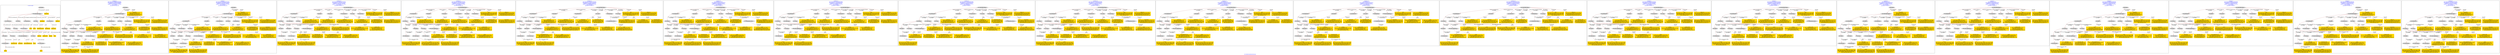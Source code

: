 digraph n0 {
fontcolor="blue"
remincross="true"
label="s15-s-detroit-institute-of-art.json"
subgraph cluster_0 {
label="1-correct model"
n2[style="filled",color="white",fillcolor="lightgray",label="E12_Production1"];
n3[style="filled",color="white",fillcolor="lightgray",label="E21_Person1"];
n4[style="filled",color="white",fillcolor="lightgray",label="E55_Type1"];
n5[style="filled",color="white",fillcolor="lightgray",label="E52_Time-Span3"];
n6[style="filled",color="white",fillcolor="lightgray",label="E69_Death1"];
n7[style="filled",color="white",fillcolor="lightgray",label="E74_Group1"];
n8[style="filled",color="white",fillcolor="lightgray",label="E82_Actor_Appellation1"];
n9[style="filled",color="white",fillcolor="lightgray",label="E67_Birth1"];
n10[shape="plaintext",style="filled",fillcolor="gold",label="artist_uri"];
n11[style="filled",color="white",fillcolor="lightgray",label="E22_Man-Made_Object1"];
n12[style="filled",color="white",fillcolor="lightgray",label="E35_Title1"];
n13[style="filled",color="white",fillcolor="lightgray",label="E8_Acquisition1"];
n14[style="filled",color="white",fillcolor="lightgray",label="E55_Type2"];
n15[shape="plaintext",style="filled",fillcolor="gold",label="provenance"];
n16[style="filled",color="white",fillcolor="lightgray",label="E54_Dimension1"];
n17[shape="plaintext",style="filled",fillcolor="gold",label="object_uri"];
n18[shape="plaintext",style="filled",fillcolor="gold",label="title"];
n19[style="filled",color="white",fillcolor="lightgray",label="E38_Image1"];
n20[shape="plaintext",style="filled",fillcolor="gold",label="imageURL"];
n21[style="filled",color="white",fillcolor="lightgray",label="E52_Time-Span1"];
n22[shape="plaintext",style="filled",fillcolor="gold",label="birth"];
n23[style="filled",color="white",fillcolor="lightgray",label="E52_Time-Span2"];
n24[shape="plaintext",style="filled",fillcolor="gold",label="death"];
n25[shape="plaintext",style="filled",fillcolor="gold",label="date"];
n26[shape="plaintext",style="filled",fillcolor="gold",label="dimensions"];
n27[shape="plaintext",style="filled",fillcolor="gold",label="medium_URI"];
n28[shape="plaintext",style="filled",fillcolor="gold",label="medium"];
n29[shape="plaintext",style="filled",fillcolor="gold",label="classification_URI"];
n30[shape="plaintext",style="filled",fillcolor="gold",label="classification"];
n31[shape="plaintext",style="filled",fillcolor="gold",label="nationality_URI"];
n32[shape="plaintext",style="filled",fillcolor="gold",label="nationality"];
n33[shape="plaintext",style="filled",fillcolor="gold",label="artist_appellation_uri"];
n34[shape="plaintext",style="filled",fillcolor="gold",label="name"];
n35[shape="plaintext",style="filled",fillcolor="gold",label="credit"];
}
subgraph cluster_1 {
label="candidate 0\nlink coherence:0.8484848484848485\nnode coherence:0.8709677419354839\nconfidence:0.5067538777262589\nmapping score:0.5055368361835438\ncost:32.9993\n-precision:0.82-recall:0.82"
n37[style="filled",color="white",fillcolor="lightgray",label="E12_Production1"];
n38[style="filled",color="white",fillcolor="lightgray",label="E21_Person1"];
n39[style="filled",color="white",fillcolor="lightgray",label="E52_Time-Span2"];
n40[style="filled",color="white",fillcolor="lightgray",label="E55_Type1"];
n41[style="filled",color="white",fillcolor="lightgray",label="E67_Birth1"];
n42[style="filled",color="white",fillcolor="lightgray",label="E69_Death1"];
n43[style="filled",color="white",fillcolor="lightgray",label="E74_Group1"];
n44[style="filled",color="white",fillcolor="lightgray",label="E82_Actor_Appellation1"];
n45[style="filled",color="white",fillcolor="lightgray",label="E22_Man-Made_Object1"];
n46[style="filled",color="white",fillcolor="lightgray",label="E30_Right1"];
n47[style="filled",color="white",fillcolor="lightgray",label="E54_Dimension1"];
n48[style="filled",color="white",fillcolor="lightgray",label="E55_Type2"];
n49[style="filled",color="white",fillcolor="lightgray",label="E8_Acquisition1"];
n50[style="filled",color="white",fillcolor="lightgray",label="E38_Image1"];
n51[style="filled",color="white",fillcolor="lightgray",label="E52_Time-Span1"];
n52[style="filled",color="white",fillcolor="lightgray",label="E52_Time-Span3"];
n53[shape="plaintext",style="filled",fillcolor="gold",label="classification\n[E55_Type,label,0.39]\n[E31_Document,classLink,0.246]\n[E55_Type,classLink,0.195]\n[E33_Linguistic_Object,P3_has_note,0.17]"];
n54[shape="plaintext",style="filled",fillcolor="gold",label="credit\n[E30_Right,P3_has_note,0.469]\n[E8_Acquisition,P3_has_note,0.326]\n[E73_Information_Object,P3_has_note,0.107]\n[E22_Man-Made_Object,P3_has_note,0.097]"];
n55[shape="plaintext",style="filled",fillcolor="gold",label="artist_appellation_uri\n[E82_Actor_Appellation,classLink,0.919]\n[E21_Person,classLink,0.061]\n[E30_Right,P3_has_note,0.013]\n[E73_Information_Object,P3_has_note,0.007]"];
n56[shape="plaintext",style="filled",fillcolor="gold",label="medium\n[E55_Type,label,0.328]\n[E29_Design_or_Procedure,P3_has_note,0.286]\n[E57_Material,label,0.238]\n[E57_Material,classLink,0.148]"];
n57[shape="plaintext",style="filled",fillcolor="gold",label="artist_uri\n[E21_Person,classLink,0.53]\n[E82_Actor_Appellation,classLink,0.326]\n[E30_Right,P3_has_note,0.107]\n[E22_Man-Made_Object,P3_has_note,0.038]"];
n58[shape="plaintext",style="filled",fillcolor="gold",label="classification_URI\n[E55_Type,classLink,0.648]\n[E57_Material,classLink,0.168]\n[E74_Group,classLink,0.165]\n[E55_Type,label,0.02]"];
n59[shape="plaintext",style="filled",fillcolor="gold",label="date\n[E52_Time-Span,P82_at_some_time_within,0.489]\n[E52_Time-Span,P82a_begin_of_the_begin,0.313]\n[E52_Time-Span,P82b_end_of_the_end,0.121]\n[E33_Linguistic_Object,P3_has_note,0.077]"];
n60[shape="plaintext",style="filled",fillcolor="gold",label="nationality\n[E74_Group,label,0.539]\n[E74_Group,classLink,0.322]\n[E8_Acquisition,P3_has_note,0.081]\n[E30_Right,P3_has_note,0.058]"];
n61[shape="plaintext",style="filled",fillcolor="gold",label="title\n[E73_Information_Object,P3_has_note,0.303]\n[E22_Man-Made_Object,P3_has_note,0.266]\n[E33_Linguistic_Object,P3_has_note,0.224]\n[E35_Title,label,0.207]"];
n62[shape="plaintext",style="filled",fillcolor="gold",label="object_uri\n[E22_Man-Made_Object,classLink,0.896]\n[E22_Man-Made_Object,P3_has_note,0.036]\n[E54_Dimension,P3_has_note,0.035]\n[E73_Information_Object,P3_has_note,0.033]"];
n63[shape="plaintext",style="filled",fillcolor="gold",label="dimensions\n[E54_Dimension,P3_has_note,0.621]\n[E22_Man-Made_Object,P3_has_note,0.153]\n[E73_Information_Object,P3_has_note,0.133]\n[E34_Inscription,P3_has_note,0.093]"];
n64[shape="plaintext",style="filled",fillcolor="gold",label="death\n[E52_Time-Span,P82b_end_of_the_end,0.366]\n[E52_Time-Span,P82_at_some_time_within,0.333]\n[E52_Time-Span,P82a_begin_of_the_begin,0.252]\n[E33_Linguistic_Object,P3_has_note,0.05]"];
n65[shape="plaintext",style="filled",fillcolor="gold",label="medium_URI\n[E57_Material,classLink,0.421]\n[E55_Type,classLink,0.414]\n[E74_Group,classLink,0.165]\n[E33_Linguistic_Object,P3_has_note,0.0]"];
n66[shape="plaintext",style="filled",fillcolor="gold",label="birth\n[E52_Time-Span,P82a_begin_of_the_begin,0.506]\n[E52_Time-Span,P82_at_some_time_within,0.356]\n[E33_Linguistic_Object,P3_has_note,0.084]\n[E52_Time-Span,label,0.054]"];
n67[shape="plaintext",style="filled",fillcolor="gold",label="imageURL\n[E38_Image,classLink,0.475]\n[E39_Actor,classLink,0.216]\n[E22_Man-Made_Object,classLink,0.157]\n[E78_Collection,classLink,0.153]"];
n68[shape="plaintext",style="filled",fillcolor="gold",label="name\n[E82_Actor_Appellation,label,0.555]\n[E22_Man-Made_Object,classLink,0.186]\n[E30_Right,P3_has_note,0.141]\n[E73_Information_Object,P3_has_note,0.118]"];
n69[shape="plaintext",style="filled",fillcolor="gold",label="nationality_URI\n[E74_Group,classLink,0.67]\n[E55_Type,classLink,0.192]\n[E57_Material,classLink,0.103]\n[E74_Group,label,0.035]"];
n70[shape="plaintext",style="filled",fillcolor="gold",label="provenance\n[E33_Linguistic_Object,P3_has_note,0.275]\n[E73_Information_Object,P3_has_note,0.271]\n[E22_Man-Made_Object,P3_has_note,0.228]\n[E8_Acquisition,P3_has_note,0.227]"];
}
subgraph cluster_2 {
label="candidate 1\nlink coherence:0.8181818181818182\nnode coherence:0.8387096774193549\nconfidence:0.5067538777262589\nmapping score:0.4947841480115009\ncost:32.99933\n-precision:0.82-recall:0.82"
n72[style="filled",color="white",fillcolor="lightgray",label="E12_Production1"];
n73[style="filled",color="white",fillcolor="lightgray",label="E21_Person1"];
n74[style="filled",color="white",fillcolor="lightgray",label="E52_Time-Span2"];
n75[style="filled",color="white",fillcolor="lightgray",label="E55_Type1"];
n76[style="filled",color="white",fillcolor="lightgray",label="E67_Birth1"];
n77[style="filled",color="white",fillcolor="lightgray",label="E69_Death1"];
n78[style="filled",color="white",fillcolor="lightgray",label="E74_Group1"];
n79[style="filled",color="white",fillcolor="lightgray",label="E82_Actor_Appellation1"];
n80[style="filled",color="white",fillcolor="lightgray",label="E22_Man-Made_Object1"];
n81[style="filled",color="white",fillcolor="lightgray",label="E30_Right1"];
n82[style="filled",color="white",fillcolor="lightgray",label="E54_Dimension1"];
n83[style="filled",color="white",fillcolor="lightgray",label="E55_Type2"];
n84[style="filled",color="white",fillcolor="lightgray",label="E8_Acquisition1"];
n85[style="filled",color="white",fillcolor="lightgray",label="E38_Image1"];
n86[style="filled",color="white",fillcolor="lightgray",label="E52_Time-Span1"];
n87[style="filled",color="white",fillcolor="lightgray",label="E52_Time-Span4"];
n88[shape="plaintext",style="filled",fillcolor="gold",label="classification\n[E55_Type,label,0.39]\n[E31_Document,classLink,0.246]\n[E55_Type,classLink,0.195]\n[E33_Linguistic_Object,P3_has_note,0.17]"];
n89[shape="plaintext",style="filled",fillcolor="gold",label="credit\n[E30_Right,P3_has_note,0.469]\n[E8_Acquisition,P3_has_note,0.326]\n[E73_Information_Object,P3_has_note,0.107]\n[E22_Man-Made_Object,P3_has_note,0.097]"];
n90[shape="plaintext",style="filled",fillcolor="gold",label="artist_appellation_uri\n[E82_Actor_Appellation,classLink,0.919]\n[E21_Person,classLink,0.061]\n[E30_Right,P3_has_note,0.013]\n[E73_Information_Object,P3_has_note,0.007]"];
n91[shape="plaintext",style="filled",fillcolor="gold",label="medium\n[E55_Type,label,0.328]\n[E29_Design_or_Procedure,P3_has_note,0.286]\n[E57_Material,label,0.238]\n[E57_Material,classLink,0.148]"];
n92[shape="plaintext",style="filled",fillcolor="gold",label="artist_uri\n[E21_Person,classLink,0.53]\n[E82_Actor_Appellation,classLink,0.326]\n[E30_Right,P3_has_note,0.107]\n[E22_Man-Made_Object,P3_has_note,0.038]"];
n93[shape="plaintext",style="filled",fillcolor="gold",label="classification_URI\n[E55_Type,classLink,0.648]\n[E57_Material,classLink,0.168]\n[E74_Group,classLink,0.165]\n[E55_Type,label,0.02]"];
n94[shape="plaintext",style="filled",fillcolor="gold",label="nationality\n[E74_Group,label,0.539]\n[E74_Group,classLink,0.322]\n[E8_Acquisition,P3_has_note,0.081]\n[E30_Right,P3_has_note,0.058]"];
n95[shape="plaintext",style="filled",fillcolor="gold",label="title\n[E73_Information_Object,P3_has_note,0.303]\n[E22_Man-Made_Object,P3_has_note,0.266]\n[E33_Linguistic_Object,P3_has_note,0.224]\n[E35_Title,label,0.207]"];
n96[shape="plaintext",style="filled",fillcolor="gold",label="object_uri\n[E22_Man-Made_Object,classLink,0.896]\n[E22_Man-Made_Object,P3_has_note,0.036]\n[E54_Dimension,P3_has_note,0.035]\n[E73_Information_Object,P3_has_note,0.033]"];
n97[shape="plaintext",style="filled",fillcolor="gold",label="dimensions\n[E54_Dimension,P3_has_note,0.621]\n[E22_Man-Made_Object,P3_has_note,0.153]\n[E73_Information_Object,P3_has_note,0.133]\n[E34_Inscription,P3_has_note,0.093]"];
n98[shape="plaintext",style="filled",fillcolor="gold",label="death\n[E52_Time-Span,P82b_end_of_the_end,0.366]\n[E52_Time-Span,P82_at_some_time_within,0.333]\n[E52_Time-Span,P82a_begin_of_the_begin,0.252]\n[E33_Linguistic_Object,P3_has_note,0.05]"];
n99[shape="plaintext",style="filled",fillcolor="gold",label="medium_URI\n[E57_Material,classLink,0.421]\n[E55_Type,classLink,0.414]\n[E74_Group,classLink,0.165]\n[E33_Linguistic_Object,P3_has_note,0.0]"];
n100[shape="plaintext",style="filled",fillcolor="gold",label="birth\n[E52_Time-Span,P82a_begin_of_the_begin,0.506]\n[E52_Time-Span,P82_at_some_time_within,0.356]\n[E33_Linguistic_Object,P3_has_note,0.084]\n[E52_Time-Span,label,0.054]"];
n101[shape="plaintext",style="filled",fillcolor="gold",label="imageURL\n[E38_Image,classLink,0.475]\n[E39_Actor,classLink,0.216]\n[E22_Man-Made_Object,classLink,0.157]\n[E78_Collection,classLink,0.153]"];
n102[shape="plaintext",style="filled",fillcolor="gold",label="name\n[E82_Actor_Appellation,label,0.555]\n[E22_Man-Made_Object,classLink,0.186]\n[E30_Right,P3_has_note,0.141]\n[E73_Information_Object,P3_has_note,0.118]"];
n103[shape="plaintext",style="filled",fillcolor="gold",label="nationality_URI\n[E74_Group,classLink,0.67]\n[E55_Type,classLink,0.192]\n[E57_Material,classLink,0.103]\n[E74_Group,label,0.035]"];
n104[shape="plaintext",style="filled",fillcolor="gold",label="provenance\n[E33_Linguistic_Object,P3_has_note,0.275]\n[E73_Information_Object,P3_has_note,0.271]\n[E22_Man-Made_Object,P3_has_note,0.228]\n[E8_Acquisition,P3_has_note,0.227]"];
n105[shape="plaintext",style="filled",fillcolor="gold",label="date\n[E52_Time-Span,P82_at_some_time_within,0.489]\n[E52_Time-Span,P82a_begin_of_the_begin,0.313]\n[E52_Time-Span,P82b_end_of_the_end,0.121]\n[E33_Linguistic_Object,P3_has_note,0.077]"];
}
subgraph cluster_3 {
label="candidate 10\nlink coherence:0.7878787878787878\nnode coherence:0.8387096774193549\nconfidence:0.5067538777262589\nmapping score:0.4947841480115009\ncost:32.99937\n-precision:0.79-recall:0.79"
n107[style="filled",color="white",fillcolor="lightgray",label="E12_Production1"];
n108[style="filled",color="white",fillcolor="lightgray",label="E21_Person1"];
n109[style="filled",color="white",fillcolor="lightgray",label="E52_Time-Span2"];
n110[style="filled",color="white",fillcolor="lightgray",label="E55_Type1"];
n111[style="filled",color="white",fillcolor="lightgray",label="E67_Birth1"];
n112[style="filled",color="white",fillcolor="lightgray",label="E69_Death1"];
n113[style="filled",color="white",fillcolor="lightgray",label="E74_Group1"];
n114[style="filled",color="white",fillcolor="lightgray",label="E82_Actor_Appellation1"];
n115[style="filled",color="white",fillcolor="lightgray",label="E22_Man-Made_Object1"];
n116[style="filled",color="white",fillcolor="lightgray",label="E30_Right1"];
n117[style="filled",color="white",fillcolor="lightgray",label="E38_Image1"];
n118[style="filled",color="white",fillcolor="lightgray",label="E54_Dimension1"];
n119[style="filled",color="white",fillcolor="lightgray",label="E55_Type2"];
n120[style="filled",color="white",fillcolor="lightgray",label="E8_Acquisition1"];
n121[style="filled",color="white",fillcolor="lightgray",label="E52_Time-Span1"];
n122[style="filled",color="white",fillcolor="lightgray",label="E52_Time-Span4"];
n123[shape="plaintext",style="filled",fillcolor="gold",label="classification\n[E55_Type,label,0.39]\n[E31_Document,classLink,0.246]\n[E55_Type,classLink,0.195]\n[E33_Linguistic_Object,P3_has_note,0.17]"];
n124[shape="plaintext",style="filled",fillcolor="gold",label="credit\n[E30_Right,P3_has_note,0.469]\n[E8_Acquisition,P3_has_note,0.326]\n[E73_Information_Object,P3_has_note,0.107]\n[E22_Man-Made_Object,P3_has_note,0.097]"];
n125[shape="plaintext",style="filled",fillcolor="gold",label="artist_appellation_uri\n[E82_Actor_Appellation,classLink,0.919]\n[E21_Person,classLink,0.061]\n[E30_Right,P3_has_note,0.013]\n[E73_Information_Object,P3_has_note,0.007]"];
n126[shape="plaintext",style="filled",fillcolor="gold",label="medium\n[E55_Type,label,0.328]\n[E29_Design_or_Procedure,P3_has_note,0.286]\n[E57_Material,label,0.238]\n[E57_Material,classLink,0.148]"];
n127[shape="plaintext",style="filled",fillcolor="gold",label="artist_uri\n[E21_Person,classLink,0.53]\n[E82_Actor_Appellation,classLink,0.326]\n[E30_Right,P3_has_note,0.107]\n[E22_Man-Made_Object,P3_has_note,0.038]"];
n128[shape="plaintext",style="filled",fillcolor="gold",label="classification_URI\n[E55_Type,classLink,0.648]\n[E57_Material,classLink,0.168]\n[E74_Group,classLink,0.165]\n[E55_Type,label,0.02]"];
n129[shape="plaintext",style="filled",fillcolor="gold",label="nationality\n[E74_Group,label,0.539]\n[E74_Group,classLink,0.322]\n[E8_Acquisition,P3_has_note,0.081]\n[E30_Right,P3_has_note,0.058]"];
n130[shape="plaintext",style="filled",fillcolor="gold",label="title\n[E73_Information_Object,P3_has_note,0.303]\n[E22_Man-Made_Object,P3_has_note,0.266]\n[E33_Linguistic_Object,P3_has_note,0.224]\n[E35_Title,label,0.207]"];
n131[shape="plaintext",style="filled",fillcolor="gold",label="object_uri\n[E22_Man-Made_Object,classLink,0.896]\n[E22_Man-Made_Object,P3_has_note,0.036]\n[E54_Dimension,P3_has_note,0.035]\n[E73_Information_Object,P3_has_note,0.033]"];
n132[shape="plaintext",style="filled",fillcolor="gold",label="dimensions\n[E54_Dimension,P3_has_note,0.621]\n[E22_Man-Made_Object,P3_has_note,0.153]\n[E73_Information_Object,P3_has_note,0.133]\n[E34_Inscription,P3_has_note,0.093]"];
n133[shape="plaintext",style="filled",fillcolor="gold",label="death\n[E52_Time-Span,P82b_end_of_the_end,0.366]\n[E52_Time-Span,P82_at_some_time_within,0.333]\n[E52_Time-Span,P82a_begin_of_the_begin,0.252]\n[E33_Linguistic_Object,P3_has_note,0.05]"];
n134[shape="plaintext",style="filled",fillcolor="gold",label="medium_URI\n[E57_Material,classLink,0.421]\n[E55_Type,classLink,0.414]\n[E74_Group,classLink,0.165]\n[E33_Linguistic_Object,P3_has_note,0.0]"];
n135[shape="plaintext",style="filled",fillcolor="gold",label="birth\n[E52_Time-Span,P82a_begin_of_the_begin,0.506]\n[E52_Time-Span,P82_at_some_time_within,0.356]\n[E33_Linguistic_Object,P3_has_note,0.084]\n[E52_Time-Span,label,0.054]"];
n136[shape="plaintext",style="filled",fillcolor="gold",label="imageURL\n[E38_Image,classLink,0.475]\n[E39_Actor,classLink,0.216]\n[E22_Man-Made_Object,classLink,0.157]\n[E78_Collection,classLink,0.153]"];
n137[shape="plaintext",style="filled",fillcolor="gold",label="name\n[E82_Actor_Appellation,label,0.555]\n[E22_Man-Made_Object,classLink,0.186]\n[E30_Right,P3_has_note,0.141]\n[E73_Information_Object,P3_has_note,0.118]"];
n138[shape="plaintext",style="filled",fillcolor="gold",label="nationality_URI\n[E74_Group,classLink,0.67]\n[E55_Type,classLink,0.192]\n[E57_Material,classLink,0.103]\n[E74_Group,label,0.035]"];
n139[shape="plaintext",style="filled",fillcolor="gold",label="provenance\n[E33_Linguistic_Object,P3_has_note,0.275]\n[E73_Information_Object,P3_has_note,0.271]\n[E22_Man-Made_Object,P3_has_note,0.228]\n[E8_Acquisition,P3_has_note,0.227]"];
n140[shape="plaintext",style="filled",fillcolor="gold",label="date\n[E52_Time-Span,P82_at_some_time_within,0.489]\n[E52_Time-Span,P82a_begin_of_the_begin,0.313]\n[E52_Time-Span,P82b_end_of_the_end,0.121]\n[E33_Linguistic_Object,P3_has_note,0.077]"];
}
subgraph cluster_4 {
label="candidate 11\nlink coherence:0.7878787878787878\nnode coherence:0.8387096774193549\nconfidence:0.5067538777262589\nmapping score:0.4947841480115009\ncost:32.99939\n-precision:0.82-recall:0.82"
n142[style="filled",color="white",fillcolor="lightgray",label="E12_Production1"];
n143[style="filled",color="white",fillcolor="lightgray",label="E21_Person1"];
n144[style="filled",color="white",fillcolor="lightgray",label="E55_Type1"];
n145[style="filled",color="white",fillcolor="lightgray",label="E67_Birth1"];
n146[style="filled",color="white",fillcolor="lightgray",label="E69_Death1"];
n147[style="filled",color="white",fillcolor="lightgray",label="E74_Group1"];
n148[style="filled",color="white",fillcolor="lightgray",label="E82_Actor_Appellation1"];
n149[style="filled",color="white",fillcolor="lightgray",label="E22_Man-Made_Object1"];
n150[style="filled",color="white",fillcolor="lightgray",label="E30_Right1"];
n151[style="filled",color="white",fillcolor="lightgray",label="E38_Image1"];
n152[style="filled",color="white",fillcolor="lightgray",label="E54_Dimension1"];
n153[style="filled",color="white",fillcolor="lightgray",label="E55_Type2"];
n154[style="filled",color="white",fillcolor="lightgray",label="E8_Acquisition1"];
n155[style="filled",color="white",fillcolor="lightgray",label="E52_Time-Span1"];
n156[style="filled",color="white",fillcolor="lightgray",label="E52_Time-Span3"];
n157[style="filled",color="white",fillcolor="lightgray",label="E52_Time-Span4"];
n158[shape="plaintext",style="filled",fillcolor="gold",label="classification\n[E55_Type,label,0.39]\n[E31_Document,classLink,0.246]\n[E55_Type,classLink,0.195]\n[E33_Linguistic_Object,P3_has_note,0.17]"];
n159[shape="plaintext",style="filled",fillcolor="gold",label="credit\n[E30_Right,P3_has_note,0.469]\n[E8_Acquisition,P3_has_note,0.326]\n[E73_Information_Object,P3_has_note,0.107]\n[E22_Man-Made_Object,P3_has_note,0.097]"];
n160[shape="plaintext",style="filled",fillcolor="gold",label="artist_appellation_uri\n[E82_Actor_Appellation,classLink,0.919]\n[E21_Person,classLink,0.061]\n[E30_Right,P3_has_note,0.013]\n[E73_Information_Object,P3_has_note,0.007]"];
n161[shape="plaintext",style="filled",fillcolor="gold",label="medium\n[E55_Type,label,0.328]\n[E29_Design_or_Procedure,P3_has_note,0.286]\n[E57_Material,label,0.238]\n[E57_Material,classLink,0.148]"];
n162[shape="plaintext",style="filled",fillcolor="gold",label="artist_uri\n[E21_Person,classLink,0.53]\n[E82_Actor_Appellation,classLink,0.326]\n[E30_Right,P3_has_note,0.107]\n[E22_Man-Made_Object,P3_has_note,0.038]"];
n163[shape="plaintext",style="filled",fillcolor="gold",label="classification_URI\n[E55_Type,classLink,0.648]\n[E57_Material,classLink,0.168]\n[E74_Group,classLink,0.165]\n[E55_Type,label,0.02]"];
n164[shape="plaintext",style="filled",fillcolor="gold",label="death\n[E52_Time-Span,P82b_end_of_the_end,0.366]\n[E52_Time-Span,P82_at_some_time_within,0.333]\n[E52_Time-Span,P82a_begin_of_the_begin,0.252]\n[E33_Linguistic_Object,P3_has_note,0.05]"];
n165[shape="plaintext",style="filled",fillcolor="gold",label="nationality\n[E74_Group,label,0.539]\n[E74_Group,classLink,0.322]\n[E8_Acquisition,P3_has_note,0.081]\n[E30_Right,P3_has_note,0.058]"];
n166[shape="plaintext",style="filled",fillcolor="gold",label="title\n[E73_Information_Object,P3_has_note,0.303]\n[E22_Man-Made_Object,P3_has_note,0.266]\n[E33_Linguistic_Object,P3_has_note,0.224]\n[E35_Title,label,0.207]"];
n167[shape="plaintext",style="filled",fillcolor="gold",label="object_uri\n[E22_Man-Made_Object,classLink,0.896]\n[E22_Man-Made_Object,P3_has_note,0.036]\n[E54_Dimension,P3_has_note,0.035]\n[E73_Information_Object,P3_has_note,0.033]"];
n168[shape="plaintext",style="filled",fillcolor="gold",label="dimensions\n[E54_Dimension,P3_has_note,0.621]\n[E22_Man-Made_Object,P3_has_note,0.153]\n[E73_Information_Object,P3_has_note,0.133]\n[E34_Inscription,P3_has_note,0.093]"];
n169[shape="plaintext",style="filled",fillcolor="gold",label="medium_URI\n[E57_Material,classLink,0.421]\n[E55_Type,classLink,0.414]\n[E74_Group,classLink,0.165]\n[E33_Linguistic_Object,P3_has_note,0.0]"];
n170[shape="plaintext",style="filled",fillcolor="gold",label="birth\n[E52_Time-Span,P82a_begin_of_the_begin,0.506]\n[E52_Time-Span,P82_at_some_time_within,0.356]\n[E33_Linguistic_Object,P3_has_note,0.084]\n[E52_Time-Span,label,0.054]"];
n171[shape="plaintext",style="filled",fillcolor="gold",label="imageURL\n[E38_Image,classLink,0.475]\n[E39_Actor,classLink,0.216]\n[E22_Man-Made_Object,classLink,0.157]\n[E78_Collection,classLink,0.153]"];
n172[shape="plaintext",style="filled",fillcolor="gold",label="name\n[E82_Actor_Appellation,label,0.555]\n[E22_Man-Made_Object,classLink,0.186]\n[E30_Right,P3_has_note,0.141]\n[E73_Information_Object,P3_has_note,0.118]"];
n173[shape="plaintext",style="filled",fillcolor="gold",label="nationality_URI\n[E74_Group,classLink,0.67]\n[E55_Type,classLink,0.192]\n[E57_Material,classLink,0.103]\n[E74_Group,label,0.035]"];
n174[shape="plaintext",style="filled",fillcolor="gold",label="provenance\n[E33_Linguistic_Object,P3_has_note,0.275]\n[E73_Information_Object,P3_has_note,0.271]\n[E22_Man-Made_Object,P3_has_note,0.228]\n[E8_Acquisition,P3_has_note,0.227]"];
n175[shape="plaintext",style="filled",fillcolor="gold",label="date\n[E52_Time-Span,P82_at_some_time_within,0.489]\n[E52_Time-Span,P82a_begin_of_the_begin,0.313]\n[E52_Time-Span,P82b_end_of_the_end,0.121]\n[E33_Linguistic_Object,P3_has_note,0.077]"];
}
subgraph cluster_5 {
label="candidate 12\nlink coherence:0.7878787878787878\nnode coherence:0.8709677419354839\nconfidence:0.48665967510507474\nmapping score:0.4988387686431492\ncost:330.019384\n-precision:0.76-recall:0.76"
n177[style="filled",color="white",fillcolor="lightgray",label="E12_Production1"];
n178[style="filled",color="white",fillcolor="lightgray",label="E21_Person1"];
n179[style="filled",color="white",fillcolor="lightgray",label="E52_Time-Span2"];
n180[style="filled",color="white",fillcolor="lightgray",label="E55_Type1"];
n181[style="filled",color="white",fillcolor="lightgray",label="E67_Birth1"];
n182[style="filled",color="white",fillcolor="lightgray",label="E69_Death1"];
n183[style="filled",color="white",fillcolor="lightgray",label="E82_Actor_Appellation1"];
n184[style="filled",color="white",fillcolor="lightgray",label="E22_Man-Made_Object1"];
n185[style="filled",color="white",fillcolor="lightgray",label="E38_Image1"];
n186[style="filled",color="white",fillcolor="lightgray",label="E54_Dimension1"];
n187[style="filled",color="white",fillcolor="lightgray",label="E55_Type2"];
n188[style="filled",color="white",fillcolor="lightgray",label="E8_Acquisition1"];
n189[style="filled",color="white",fillcolor="lightgray",label="E52_Time-Span1"];
n190[style="filled",color="white",fillcolor="lightgray",label="E52_Time-Span3"];
n191[style="filled",color="white",fillcolor="lightgray",label="E74_Group1"];
n192[style="filled",color="white",fillcolor="lightgray",label="E73_Information_Object1"];
n193[shape="plaintext",style="filled",fillcolor="gold",label="classification\n[E55_Type,label,0.39]\n[E31_Document,classLink,0.246]\n[E55_Type,classLink,0.195]\n[E33_Linguistic_Object,P3_has_note,0.17]"];
n194[shape="plaintext",style="filled",fillcolor="gold",label="artist_appellation_uri\n[E82_Actor_Appellation,classLink,0.919]\n[E21_Person,classLink,0.061]\n[E30_Right,P3_has_note,0.013]\n[E73_Information_Object,P3_has_note,0.007]"];
n195[shape="plaintext",style="filled",fillcolor="gold",label="medium\n[E55_Type,label,0.328]\n[E29_Design_or_Procedure,P3_has_note,0.286]\n[E57_Material,label,0.238]\n[E57_Material,classLink,0.148]"];
n196[shape="plaintext",style="filled",fillcolor="gold",label="artist_uri\n[E21_Person,classLink,0.53]\n[E82_Actor_Appellation,classLink,0.326]\n[E30_Right,P3_has_note,0.107]\n[E22_Man-Made_Object,P3_has_note,0.038]"];
n197[shape="plaintext",style="filled",fillcolor="gold",label="classification_URI\n[E55_Type,classLink,0.648]\n[E57_Material,classLink,0.168]\n[E74_Group,classLink,0.165]\n[E55_Type,label,0.02]"];
n198[shape="plaintext",style="filled",fillcolor="gold",label="date\n[E52_Time-Span,P82_at_some_time_within,0.489]\n[E52_Time-Span,P82a_begin_of_the_begin,0.313]\n[E52_Time-Span,P82b_end_of_the_end,0.121]\n[E33_Linguistic_Object,P3_has_note,0.077]"];
n199[shape="plaintext",style="filled",fillcolor="gold",label="nationality\n[E74_Group,label,0.539]\n[E74_Group,classLink,0.322]\n[E8_Acquisition,P3_has_note,0.081]\n[E30_Right,P3_has_note,0.058]"];
n200[shape="plaintext",style="filled",fillcolor="gold",label="title\n[E73_Information_Object,P3_has_note,0.303]\n[E22_Man-Made_Object,P3_has_note,0.266]\n[E33_Linguistic_Object,P3_has_note,0.224]\n[E35_Title,label,0.207]"];
n201[shape="plaintext",style="filled",fillcolor="gold",label="object_uri\n[E22_Man-Made_Object,classLink,0.896]\n[E22_Man-Made_Object,P3_has_note,0.036]\n[E54_Dimension,P3_has_note,0.035]\n[E73_Information_Object,P3_has_note,0.033]"];
n202[shape="plaintext",style="filled",fillcolor="gold",label="dimensions\n[E54_Dimension,P3_has_note,0.621]\n[E22_Man-Made_Object,P3_has_note,0.153]\n[E73_Information_Object,P3_has_note,0.133]\n[E34_Inscription,P3_has_note,0.093]"];
n203[shape="plaintext",style="filled",fillcolor="gold",label="death\n[E52_Time-Span,P82b_end_of_the_end,0.366]\n[E52_Time-Span,P82_at_some_time_within,0.333]\n[E52_Time-Span,P82a_begin_of_the_begin,0.252]\n[E33_Linguistic_Object,P3_has_note,0.05]"];
n204[shape="plaintext",style="filled",fillcolor="gold",label="medium_URI\n[E57_Material,classLink,0.421]\n[E55_Type,classLink,0.414]\n[E74_Group,classLink,0.165]\n[E33_Linguistic_Object,P3_has_note,0.0]"];
n205[shape="plaintext",style="filled",fillcolor="gold",label="birth\n[E52_Time-Span,P82a_begin_of_the_begin,0.506]\n[E52_Time-Span,P82_at_some_time_within,0.356]\n[E33_Linguistic_Object,P3_has_note,0.084]\n[E52_Time-Span,label,0.054]"];
n206[shape="plaintext",style="filled",fillcolor="gold",label="imageURL\n[E38_Image,classLink,0.475]\n[E39_Actor,classLink,0.216]\n[E22_Man-Made_Object,classLink,0.157]\n[E78_Collection,classLink,0.153]"];
n207[shape="plaintext",style="filled",fillcolor="gold",label="name\n[E82_Actor_Appellation,label,0.555]\n[E22_Man-Made_Object,classLink,0.186]\n[E30_Right,P3_has_note,0.141]\n[E73_Information_Object,P3_has_note,0.118]"];
n208[shape="plaintext",style="filled",fillcolor="gold",label="nationality_URI\n[E74_Group,classLink,0.67]\n[E55_Type,classLink,0.192]\n[E57_Material,classLink,0.103]\n[E74_Group,label,0.035]"];
n209[shape="plaintext",style="filled",fillcolor="gold",label="credit\n[E30_Right,P3_has_note,0.469]\n[E8_Acquisition,P3_has_note,0.326]\n[E73_Information_Object,P3_has_note,0.107]\n[E22_Man-Made_Object,P3_has_note,0.097]"];
n210[shape="plaintext",style="filled",fillcolor="gold",label="provenance\n[E33_Linguistic_Object,P3_has_note,0.275]\n[E73_Information_Object,P3_has_note,0.271]\n[E22_Man-Made_Object,P3_has_note,0.228]\n[E8_Acquisition,P3_has_note,0.227]"];
}
subgraph cluster_6 {
label="candidate 13\nlink coherence:0.78125\nnode coherence:0.8333333333333334\nconfidence:0.4950018511135324\nmapping score:0.4983339503711775\ncost:329.009392\n-precision:0.75-recall:0.73"
n212[style="filled",color="white",fillcolor="lightgray",label="E12_Production1"];
n213[style="filled",color="white",fillcolor="lightgray",label="E21_Person1"];
n214[style="filled",color="white",fillcolor="lightgray",label="E55_Type1"];
n215[style="filled",color="white",fillcolor="lightgray",label="E67_Birth1"];
n216[style="filled",color="white",fillcolor="lightgray",label="E69_Death1"];
n217[style="filled",color="white",fillcolor="lightgray",label="E74_Group1"];
n218[style="filled",color="white",fillcolor="lightgray",label="E82_Actor_Appellation1"];
n219[style="filled",color="white",fillcolor="lightgray",label="E22_Man-Made_Object1"];
n220[style="filled",color="white",fillcolor="lightgray",label="E38_Image1"];
n221[style="filled",color="white",fillcolor="lightgray",label="E54_Dimension1"];
n222[style="filled",color="white",fillcolor="lightgray",label="E55_Type2"];
n223[style="filled",color="white",fillcolor="lightgray",label="E8_Acquisition1"];
n224[style="filled",color="white",fillcolor="lightgray",label="E52_Time-Span1"];
n225[style="filled",color="white",fillcolor="lightgray",label="E52_Time-Span3"];
n226[style="filled",color="white",fillcolor="lightgray",label="E73_Information_Object1"];
n227[shape="plaintext",style="filled",fillcolor="gold",label="classification\n[E55_Type,label,0.39]\n[E31_Document,classLink,0.246]\n[E55_Type,classLink,0.195]\n[E33_Linguistic_Object,P3_has_note,0.17]"];
n228[shape="plaintext",style="filled",fillcolor="gold",label="artist_appellation_uri\n[E82_Actor_Appellation,classLink,0.919]\n[E21_Person,classLink,0.061]\n[E30_Right,P3_has_note,0.013]\n[E73_Information_Object,P3_has_note,0.007]"];
n229[shape="plaintext",style="filled",fillcolor="gold",label="medium\n[E55_Type,label,0.328]\n[E29_Design_or_Procedure,P3_has_note,0.286]\n[E57_Material,label,0.238]\n[E57_Material,classLink,0.148]"];
n230[shape="plaintext",style="filled",fillcolor="gold",label="artist_uri\n[E21_Person,classLink,0.53]\n[E82_Actor_Appellation,classLink,0.326]\n[E30_Right,P3_has_note,0.107]\n[E22_Man-Made_Object,P3_has_note,0.038]"];
n231[shape="plaintext",style="filled",fillcolor="gold",label="classification_URI\n[E55_Type,classLink,0.648]\n[E57_Material,classLink,0.168]\n[E74_Group,classLink,0.165]\n[E55_Type,label,0.02]"];
n232[shape="plaintext",style="filled",fillcolor="gold",label="date\n[E52_Time-Span,P82_at_some_time_within,0.489]\n[E52_Time-Span,P82a_begin_of_the_begin,0.313]\n[E52_Time-Span,P82b_end_of_the_end,0.121]\n[E33_Linguistic_Object,P3_has_note,0.077]"];
n233[shape="plaintext",style="filled",fillcolor="gold",label="nationality\n[E74_Group,label,0.539]\n[E74_Group,classLink,0.322]\n[E8_Acquisition,P3_has_note,0.081]\n[E30_Right,P3_has_note,0.058]"];
n234[shape="plaintext",style="filled",fillcolor="gold",label="title\n[E73_Information_Object,P3_has_note,0.303]\n[E22_Man-Made_Object,P3_has_note,0.266]\n[E33_Linguistic_Object,P3_has_note,0.224]\n[E35_Title,label,0.207]"];
n235[shape="plaintext",style="filled",fillcolor="gold",label="object_uri\n[E22_Man-Made_Object,classLink,0.896]\n[E22_Man-Made_Object,P3_has_note,0.036]\n[E54_Dimension,P3_has_note,0.035]\n[E73_Information_Object,P3_has_note,0.033]"];
n236[shape="plaintext",style="filled",fillcolor="gold",label="dimensions\n[E54_Dimension,P3_has_note,0.621]\n[E22_Man-Made_Object,P3_has_note,0.153]\n[E73_Information_Object,P3_has_note,0.133]\n[E34_Inscription,P3_has_note,0.093]"];
n237[shape="plaintext",style="filled",fillcolor="gold",label="medium_URI\n[E57_Material,classLink,0.421]\n[E55_Type,classLink,0.414]\n[E74_Group,classLink,0.165]\n[E33_Linguistic_Object,P3_has_note,0.0]"];
n238[shape="plaintext",style="filled",fillcolor="gold",label="birth\n[E52_Time-Span,P82a_begin_of_the_begin,0.506]\n[E52_Time-Span,P82_at_some_time_within,0.356]\n[E33_Linguistic_Object,P3_has_note,0.084]\n[E52_Time-Span,label,0.054]"];
n239[shape="plaintext",style="filled",fillcolor="gold",label="death\n[E52_Time-Span,P82b_end_of_the_end,0.366]\n[E52_Time-Span,P82_at_some_time_within,0.333]\n[E52_Time-Span,P82a_begin_of_the_begin,0.252]\n[E33_Linguistic_Object,P3_has_note,0.05]"];
n240[shape="plaintext",style="filled",fillcolor="gold",label="imageURL\n[E38_Image,classLink,0.475]\n[E39_Actor,classLink,0.216]\n[E22_Man-Made_Object,classLink,0.157]\n[E78_Collection,classLink,0.153]"];
n241[shape="plaintext",style="filled",fillcolor="gold",label="name\n[E82_Actor_Appellation,label,0.555]\n[E22_Man-Made_Object,classLink,0.186]\n[E30_Right,P3_has_note,0.141]\n[E73_Information_Object,P3_has_note,0.118]"];
n242[shape="plaintext",style="filled",fillcolor="gold",label="nationality_URI\n[E74_Group,classLink,0.67]\n[E55_Type,classLink,0.192]\n[E57_Material,classLink,0.103]\n[E74_Group,label,0.035]"];
n243[shape="plaintext",style="filled",fillcolor="gold",label="credit\n[E30_Right,P3_has_note,0.469]\n[E8_Acquisition,P3_has_note,0.326]\n[E73_Information_Object,P3_has_note,0.107]\n[E22_Man-Made_Object,P3_has_note,0.097]"];
n244[shape="plaintext",style="filled",fillcolor="gold",label="provenance\n[E33_Linguistic_Object,P3_has_note,0.275]\n[E73_Information_Object,P3_has_note,0.271]\n[E22_Man-Made_Object,P3_has_note,0.228]\n[E8_Acquisition,P3_has_note,0.227]"];
}
subgraph cluster_7 {
label="candidate 14\nlink coherence:0.7741935483870968\nnode coherence:0.8333333333333334\nconfidence:0.5150960537347165\nmapping score:0.5050320179115723\ncost:129.99942\n-precision:0.77-recall:0.73"
n246[style="filled",color="white",fillcolor="lightgray",label="E12_Production1"];
n247[style="filled",color="white",fillcolor="lightgray",label="E21_Person1"];
n248[style="filled",color="white",fillcolor="lightgray",label="E52_Time-Span2"];
n249[style="filled",color="white",fillcolor="lightgray",label="E55_Type1"];
n250[style="filled",color="white",fillcolor="lightgray",label="E67_Birth1"];
n251[style="filled",color="white",fillcolor="lightgray",label="E74_Group1"];
n252[style="filled",color="white",fillcolor="lightgray",label="E82_Actor_Appellation1"];
n253[style="filled",color="white",fillcolor="lightgray",label="E22_Man-Made_Object1"];
n254[style="filled",color="white",fillcolor="lightgray",label="E30_Right1"];
n255[style="filled",color="white",fillcolor="lightgray",label="E38_Image1"];
n256[style="filled",color="white",fillcolor="lightgray",label="E54_Dimension1"];
n257[style="filled",color="white",fillcolor="lightgray",label="E55_Type2"];
n258[style="filled",color="white",fillcolor="lightgray",label="E8_Acquisition1"];
n259[style="filled",color="white",fillcolor="lightgray",label="E52_Time-Span1"];
n260[shape="plaintext",style="filled",fillcolor="gold",label="classification\n[E55_Type,label,0.39]\n[E31_Document,classLink,0.246]\n[E55_Type,classLink,0.195]\n[E33_Linguistic_Object,P3_has_note,0.17]"];
n261[shape="plaintext",style="filled",fillcolor="gold",label="credit\n[E30_Right,P3_has_note,0.469]\n[E8_Acquisition,P3_has_note,0.326]\n[E73_Information_Object,P3_has_note,0.107]\n[E22_Man-Made_Object,P3_has_note,0.097]"];
n262[shape="plaintext",style="filled",fillcolor="gold",label="artist_appellation_uri\n[E82_Actor_Appellation,classLink,0.919]\n[E21_Person,classLink,0.061]\n[E30_Right,P3_has_note,0.013]\n[E73_Information_Object,P3_has_note,0.007]"];
n263[shape="plaintext",style="filled",fillcolor="gold",label="medium\n[E55_Type,label,0.328]\n[E29_Design_or_Procedure,P3_has_note,0.286]\n[E57_Material,label,0.238]\n[E57_Material,classLink,0.148]"];
n264[shape="plaintext",style="filled",fillcolor="gold",label="artist_uri\n[E21_Person,classLink,0.53]\n[E82_Actor_Appellation,classLink,0.326]\n[E30_Right,P3_has_note,0.107]\n[E22_Man-Made_Object,P3_has_note,0.038]"];
n265[shape="plaintext",style="filled",fillcolor="gold",label="classification_URI\n[E55_Type,classLink,0.648]\n[E57_Material,classLink,0.168]\n[E74_Group,classLink,0.165]\n[E55_Type,label,0.02]"];
n266[shape="plaintext",style="filled",fillcolor="gold",label="nationality\n[E74_Group,label,0.539]\n[E74_Group,classLink,0.322]\n[E8_Acquisition,P3_has_note,0.081]\n[E30_Right,P3_has_note,0.058]"];
n267[shape="plaintext",style="filled",fillcolor="gold",label="title\n[E73_Information_Object,P3_has_note,0.303]\n[E22_Man-Made_Object,P3_has_note,0.266]\n[E33_Linguistic_Object,P3_has_note,0.224]\n[E35_Title,label,0.207]"];
n268[shape="plaintext",style="filled",fillcolor="gold",label="object_uri\n[E22_Man-Made_Object,classLink,0.896]\n[E22_Man-Made_Object,P3_has_note,0.036]\n[E54_Dimension,P3_has_note,0.035]\n[E73_Information_Object,P3_has_note,0.033]"];
n269[shape="plaintext",style="filled",fillcolor="gold",label="dimensions\n[E54_Dimension,P3_has_note,0.621]\n[E22_Man-Made_Object,P3_has_note,0.153]\n[E73_Information_Object,P3_has_note,0.133]\n[E34_Inscription,P3_has_note,0.093]"];
n270[shape="plaintext",style="filled",fillcolor="gold",label="date\n[E52_Time-Span,P82_at_some_time_within,0.489]\n[E52_Time-Span,P82a_begin_of_the_begin,0.313]\n[E52_Time-Span,P82b_end_of_the_end,0.121]\n[E33_Linguistic_Object,P3_has_note,0.077]"];
n271[shape="plaintext",style="filled",fillcolor="gold",label="medium_URI\n[E57_Material,classLink,0.421]\n[E55_Type,classLink,0.414]\n[E74_Group,classLink,0.165]\n[E33_Linguistic_Object,P3_has_note,0.0]"];
n272[shape="plaintext",style="filled",fillcolor="gold",label="birth\n[E52_Time-Span,P82a_begin_of_the_begin,0.506]\n[E52_Time-Span,P82_at_some_time_within,0.356]\n[E33_Linguistic_Object,P3_has_note,0.084]\n[E52_Time-Span,label,0.054]"];
n273[shape="plaintext",style="filled",fillcolor="gold",label="death\n[E52_Time-Span,P82b_end_of_the_end,0.366]\n[E52_Time-Span,P82_at_some_time_within,0.333]\n[E52_Time-Span,P82a_begin_of_the_begin,0.252]\n[E33_Linguistic_Object,P3_has_note,0.05]"];
n274[shape="plaintext",style="filled",fillcolor="gold",label="imageURL\n[E38_Image,classLink,0.475]\n[E39_Actor,classLink,0.216]\n[E22_Man-Made_Object,classLink,0.157]\n[E78_Collection,classLink,0.153]"];
n275[shape="plaintext",style="filled",fillcolor="gold",label="name\n[E82_Actor_Appellation,label,0.555]\n[E22_Man-Made_Object,classLink,0.186]\n[E30_Right,P3_has_note,0.141]\n[E73_Information_Object,P3_has_note,0.118]"];
n276[shape="plaintext",style="filled",fillcolor="gold",label="nationality_URI\n[E74_Group,classLink,0.67]\n[E55_Type,classLink,0.192]\n[E57_Material,classLink,0.103]\n[E74_Group,label,0.035]"];
n277[shape="plaintext",style="filled",fillcolor="gold",label="provenance\n[E33_Linguistic_Object,P3_has_note,0.275]\n[E73_Information_Object,P3_has_note,0.271]\n[E22_Man-Made_Object,P3_has_note,0.228]\n[E8_Acquisition,P3_has_note,0.227]"];
}
subgraph cluster_8 {
label="candidate 15\nlink coherence:0.7741935483870968\nnode coherence:0.8333333333333334\nconfidence:0.4950018511135324\nmapping score:0.4983339503711775\ncost:229.009422\n-precision:0.74-recall:0.7"
n279[style="filled",color="white",fillcolor="lightgray",label="E12_Production1"];
n280[style="filled",color="white",fillcolor="lightgray",label="E21_Person1"];
n281[style="filled",color="white",fillcolor="lightgray",label="E52_Time-Span2"];
n282[style="filled",color="white",fillcolor="lightgray",label="E55_Type1"];
n283[style="filled",color="white",fillcolor="lightgray",label="E67_Birth1"];
n284[style="filled",color="white",fillcolor="lightgray",label="E74_Group1"];
n285[style="filled",color="white",fillcolor="lightgray",label="E82_Actor_Appellation1"];
n286[style="filled",color="white",fillcolor="lightgray",label="E22_Man-Made_Object1"];
n287[style="filled",color="white",fillcolor="lightgray",label="E38_Image1"];
n288[style="filled",color="white",fillcolor="lightgray",label="E54_Dimension1"];
n289[style="filled",color="white",fillcolor="lightgray",label="E55_Type2"];
n290[style="filled",color="white",fillcolor="lightgray",label="E8_Acquisition1"];
n291[style="filled",color="white",fillcolor="lightgray",label="E52_Time-Span1"];
n292[style="filled",color="white",fillcolor="lightgray",label="E73_Information_Object1"];
n293[shape="plaintext",style="filled",fillcolor="gold",label="classification\n[E55_Type,label,0.39]\n[E31_Document,classLink,0.246]\n[E55_Type,classLink,0.195]\n[E33_Linguistic_Object,P3_has_note,0.17]"];
n294[shape="plaintext",style="filled",fillcolor="gold",label="artist_appellation_uri\n[E82_Actor_Appellation,classLink,0.919]\n[E21_Person,classLink,0.061]\n[E30_Right,P3_has_note,0.013]\n[E73_Information_Object,P3_has_note,0.007]"];
n295[shape="plaintext",style="filled",fillcolor="gold",label="medium\n[E55_Type,label,0.328]\n[E29_Design_or_Procedure,P3_has_note,0.286]\n[E57_Material,label,0.238]\n[E57_Material,classLink,0.148]"];
n296[shape="plaintext",style="filled",fillcolor="gold",label="artist_uri\n[E21_Person,classLink,0.53]\n[E82_Actor_Appellation,classLink,0.326]\n[E30_Right,P3_has_note,0.107]\n[E22_Man-Made_Object,P3_has_note,0.038]"];
n297[shape="plaintext",style="filled",fillcolor="gold",label="classification_URI\n[E55_Type,classLink,0.648]\n[E57_Material,classLink,0.168]\n[E74_Group,classLink,0.165]\n[E55_Type,label,0.02]"];
n298[shape="plaintext",style="filled",fillcolor="gold",label="nationality\n[E74_Group,label,0.539]\n[E74_Group,classLink,0.322]\n[E8_Acquisition,P3_has_note,0.081]\n[E30_Right,P3_has_note,0.058]"];
n299[shape="plaintext",style="filled",fillcolor="gold",label="title\n[E73_Information_Object,P3_has_note,0.303]\n[E22_Man-Made_Object,P3_has_note,0.266]\n[E33_Linguistic_Object,P3_has_note,0.224]\n[E35_Title,label,0.207]"];
n300[shape="plaintext",style="filled",fillcolor="gold",label="object_uri\n[E22_Man-Made_Object,classLink,0.896]\n[E22_Man-Made_Object,P3_has_note,0.036]\n[E54_Dimension,P3_has_note,0.035]\n[E73_Information_Object,P3_has_note,0.033]"];
n301[shape="plaintext",style="filled",fillcolor="gold",label="dimensions\n[E54_Dimension,P3_has_note,0.621]\n[E22_Man-Made_Object,P3_has_note,0.153]\n[E73_Information_Object,P3_has_note,0.133]\n[E34_Inscription,P3_has_note,0.093]"];
n302[shape="plaintext",style="filled",fillcolor="gold",label="death\n[E52_Time-Span,P82b_end_of_the_end,0.366]\n[E52_Time-Span,P82_at_some_time_within,0.333]\n[E52_Time-Span,P82a_begin_of_the_begin,0.252]\n[E33_Linguistic_Object,P3_has_note,0.05]"];
n303[shape="plaintext",style="filled",fillcolor="gold",label="medium_URI\n[E57_Material,classLink,0.421]\n[E55_Type,classLink,0.414]\n[E74_Group,classLink,0.165]\n[E33_Linguistic_Object,P3_has_note,0.0]"];
n304[shape="plaintext",style="filled",fillcolor="gold",label="date\n[E52_Time-Span,P82_at_some_time_within,0.489]\n[E52_Time-Span,P82a_begin_of_the_begin,0.313]\n[E52_Time-Span,P82b_end_of_the_end,0.121]\n[E33_Linguistic_Object,P3_has_note,0.077]"];
n305[shape="plaintext",style="filled",fillcolor="gold",label="imageURL\n[E38_Image,classLink,0.475]\n[E39_Actor,classLink,0.216]\n[E22_Man-Made_Object,classLink,0.157]\n[E78_Collection,classLink,0.153]"];
n306[shape="plaintext",style="filled",fillcolor="gold",label="name\n[E82_Actor_Appellation,label,0.555]\n[E22_Man-Made_Object,classLink,0.186]\n[E30_Right,P3_has_note,0.141]\n[E73_Information_Object,P3_has_note,0.118]"];
n307[shape="plaintext",style="filled",fillcolor="gold",label="nationality_URI\n[E74_Group,classLink,0.67]\n[E55_Type,classLink,0.192]\n[E57_Material,classLink,0.103]\n[E74_Group,label,0.035]"];
n308[shape="plaintext",style="filled",fillcolor="gold",label="credit\n[E30_Right,P3_has_note,0.469]\n[E8_Acquisition,P3_has_note,0.326]\n[E73_Information_Object,P3_has_note,0.107]\n[E22_Man-Made_Object,P3_has_note,0.097]"];
n309[shape="plaintext",style="filled",fillcolor="gold",label="provenance\n[E33_Linguistic_Object,P3_has_note,0.275]\n[E73_Information_Object,P3_has_note,0.271]\n[E22_Man-Made_Object,P3_has_note,0.228]\n[E8_Acquisition,P3_has_note,0.227]"];
n310[shape="plaintext",style="filled",fillcolor="gold",label="birth\n[E52_Time-Span,P82a_begin_of_the_begin,0.506]\n[E52_Time-Span,P82_at_some_time_within,0.356]\n[E33_Linguistic_Object,P3_has_note,0.084]\n[E52_Time-Span,label,0.054]"];
}
subgraph cluster_9 {
label="candidate 16\nlink coherence:0.7741935483870968\nnode coherence:0.8333333333333334\nconfidence:0.4950018511135324\nmapping score:0.4983339503711775\ncost:328.009422\n-precision:0.77-recall:0.73"
n312[style="filled",color="white",fillcolor="lightgray",label="E12_Production1"];
n313[style="filled",color="white",fillcolor="lightgray",label="E21_Person1"];
n314[style="filled",color="white",fillcolor="lightgray",label="E52_Time-Span2"];
n315[style="filled",color="white",fillcolor="lightgray",label="E55_Type1"];
n316[style="filled",color="white",fillcolor="lightgray",label="E67_Birth1"];
n317[style="filled",color="white",fillcolor="lightgray",label="E74_Group1"];
n318[style="filled",color="white",fillcolor="lightgray",label="E82_Actor_Appellation1"];
n319[style="filled",color="white",fillcolor="lightgray",label="E22_Man-Made_Object1"];
n320[style="filled",color="white",fillcolor="lightgray",label="E38_Image1"];
n321[style="filled",color="white",fillcolor="lightgray",label="E54_Dimension1"];
n322[style="filled",color="white",fillcolor="lightgray",label="E55_Type2"];
n323[style="filled",color="white",fillcolor="lightgray",label="E8_Acquisition1"];
n324[style="filled",color="white",fillcolor="lightgray",label="E52_Time-Span1"];
n325[style="filled",color="white",fillcolor="lightgray",label="E73_Information_Object1"];
n326[shape="plaintext",style="filled",fillcolor="gold",label="classification\n[E55_Type,label,0.39]\n[E31_Document,classLink,0.246]\n[E55_Type,classLink,0.195]\n[E33_Linguistic_Object,P3_has_note,0.17]"];
n327[shape="plaintext",style="filled",fillcolor="gold",label="artist_appellation_uri\n[E82_Actor_Appellation,classLink,0.919]\n[E21_Person,classLink,0.061]\n[E30_Right,P3_has_note,0.013]\n[E73_Information_Object,P3_has_note,0.007]"];
n328[shape="plaintext",style="filled",fillcolor="gold",label="medium\n[E55_Type,label,0.328]\n[E29_Design_or_Procedure,P3_has_note,0.286]\n[E57_Material,label,0.238]\n[E57_Material,classLink,0.148]"];
n329[shape="plaintext",style="filled",fillcolor="gold",label="artist_uri\n[E21_Person,classLink,0.53]\n[E82_Actor_Appellation,classLink,0.326]\n[E30_Right,P3_has_note,0.107]\n[E22_Man-Made_Object,P3_has_note,0.038]"];
n330[shape="plaintext",style="filled",fillcolor="gold",label="classification_URI\n[E55_Type,classLink,0.648]\n[E57_Material,classLink,0.168]\n[E74_Group,classLink,0.165]\n[E55_Type,label,0.02]"];
n331[shape="plaintext",style="filled",fillcolor="gold",label="nationality\n[E74_Group,label,0.539]\n[E74_Group,classLink,0.322]\n[E8_Acquisition,P3_has_note,0.081]\n[E30_Right,P3_has_note,0.058]"];
n332[shape="plaintext",style="filled",fillcolor="gold",label="title\n[E73_Information_Object,P3_has_note,0.303]\n[E22_Man-Made_Object,P3_has_note,0.266]\n[E33_Linguistic_Object,P3_has_note,0.224]\n[E35_Title,label,0.207]"];
n333[shape="plaintext",style="filled",fillcolor="gold",label="object_uri\n[E22_Man-Made_Object,classLink,0.896]\n[E22_Man-Made_Object,P3_has_note,0.036]\n[E54_Dimension,P3_has_note,0.035]\n[E73_Information_Object,P3_has_note,0.033]"];
n334[shape="plaintext",style="filled",fillcolor="gold",label="dimensions\n[E54_Dimension,P3_has_note,0.621]\n[E22_Man-Made_Object,P3_has_note,0.153]\n[E73_Information_Object,P3_has_note,0.133]\n[E34_Inscription,P3_has_note,0.093]"];
n335[shape="plaintext",style="filled",fillcolor="gold",label="date\n[E52_Time-Span,P82_at_some_time_within,0.489]\n[E52_Time-Span,P82a_begin_of_the_begin,0.313]\n[E52_Time-Span,P82b_end_of_the_end,0.121]\n[E33_Linguistic_Object,P3_has_note,0.077]"];
n336[shape="plaintext",style="filled",fillcolor="gold",label="medium_URI\n[E57_Material,classLink,0.421]\n[E55_Type,classLink,0.414]\n[E74_Group,classLink,0.165]\n[E33_Linguistic_Object,P3_has_note,0.0]"];
n337[shape="plaintext",style="filled",fillcolor="gold",label="birth\n[E52_Time-Span,P82a_begin_of_the_begin,0.506]\n[E52_Time-Span,P82_at_some_time_within,0.356]\n[E33_Linguistic_Object,P3_has_note,0.084]\n[E52_Time-Span,label,0.054]"];
n338[shape="plaintext",style="filled",fillcolor="gold",label="death\n[E52_Time-Span,P82b_end_of_the_end,0.366]\n[E52_Time-Span,P82_at_some_time_within,0.333]\n[E52_Time-Span,P82a_begin_of_the_begin,0.252]\n[E33_Linguistic_Object,P3_has_note,0.05]"];
n339[shape="plaintext",style="filled",fillcolor="gold",label="imageURL\n[E38_Image,classLink,0.475]\n[E39_Actor,classLink,0.216]\n[E22_Man-Made_Object,classLink,0.157]\n[E78_Collection,classLink,0.153]"];
n340[shape="plaintext",style="filled",fillcolor="gold",label="name\n[E82_Actor_Appellation,label,0.555]\n[E22_Man-Made_Object,classLink,0.186]\n[E30_Right,P3_has_note,0.141]\n[E73_Information_Object,P3_has_note,0.118]"];
n341[shape="plaintext",style="filled",fillcolor="gold",label="nationality_URI\n[E74_Group,classLink,0.67]\n[E55_Type,classLink,0.192]\n[E57_Material,classLink,0.103]\n[E74_Group,label,0.035]"];
n342[shape="plaintext",style="filled",fillcolor="gold",label="credit\n[E30_Right,P3_has_note,0.469]\n[E8_Acquisition,P3_has_note,0.326]\n[E73_Information_Object,P3_has_note,0.107]\n[E22_Man-Made_Object,P3_has_note,0.097]"];
n343[shape="plaintext",style="filled",fillcolor="gold",label="provenance\n[E33_Linguistic_Object,P3_has_note,0.275]\n[E73_Information_Object,P3_has_note,0.271]\n[E22_Man-Made_Object,P3_has_note,0.228]\n[E8_Acquisition,P3_has_note,0.227]"];
}
subgraph cluster_10 {
label="candidate 17\nlink coherence:0.75\nnode coherence:0.8333333333333334\nconfidence:0.4950018511135324\nmapping score:0.4983339503711775\ncost:428.019434\n-precision:0.72-recall:0.7"
n345[style="filled",color="white",fillcolor="lightgray",label="E12_Production1"];
n346[style="filled",color="white",fillcolor="lightgray",label="E21_Person1"];
n347[style="filled",color="white",fillcolor="lightgray",label="E55_Type1"];
n348[style="filled",color="white",fillcolor="lightgray",label="E67_Birth1"];
n349[style="filled",color="white",fillcolor="lightgray",label="E69_Death1"];
n350[style="filled",color="white",fillcolor="lightgray",label="E82_Actor_Appellation1"];
n351[style="filled",color="white",fillcolor="lightgray",label="E22_Man-Made_Object1"];
n352[style="filled",color="white",fillcolor="lightgray",label="E38_Image1"];
n353[style="filled",color="white",fillcolor="lightgray",label="E54_Dimension1"];
n354[style="filled",color="white",fillcolor="lightgray",label="E55_Type2"];
n355[style="filled",color="white",fillcolor="lightgray",label="E8_Acquisition1"];
n356[style="filled",color="white",fillcolor="lightgray",label="E52_Time-Span1"];
n357[style="filled",color="white",fillcolor="lightgray",label="E52_Time-Span3"];
n358[style="filled",color="white",fillcolor="lightgray",label="E74_Group1"];
n359[style="filled",color="white",fillcolor="lightgray",label="E73_Information_Object1"];
n360[shape="plaintext",style="filled",fillcolor="gold",label="classification\n[E55_Type,label,0.39]\n[E31_Document,classLink,0.246]\n[E55_Type,classLink,0.195]\n[E33_Linguistic_Object,P3_has_note,0.17]"];
n361[shape="plaintext",style="filled",fillcolor="gold",label="artist_appellation_uri\n[E82_Actor_Appellation,classLink,0.919]\n[E21_Person,classLink,0.061]\n[E30_Right,P3_has_note,0.013]\n[E73_Information_Object,P3_has_note,0.007]"];
n362[shape="plaintext",style="filled",fillcolor="gold",label="medium\n[E55_Type,label,0.328]\n[E29_Design_or_Procedure,P3_has_note,0.286]\n[E57_Material,label,0.238]\n[E57_Material,classLink,0.148]"];
n363[shape="plaintext",style="filled",fillcolor="gold",label="artist_uri\n[E21_Person,classLink,0.53]\n[E82_Actor_Appellation,classLink,0.326]\n[E30_Right,P3_has_note,0.107]\n[E22_Man-Made_Object,P3_has_note,0.038]"];
n364[shape="plaintext",style="filled",fillcolor="gold",label="classification_URI\n[E55_Type,classLink,0.648]\n[E57_Material,classLink,0.168]\n[E74_Group,classLink,0.165]\n[E55_Type,label,0.02]"];
n365[shape="plaintext",style="filled",fillcolor="gold",label="date\n[E52_Time-Span,P82_at_some_time_within,0.489]\n[E52_Time-Span,P82a_begin_of_the_begin,0.313]\n[E52_Time-Span,P82b_end_of_the_end,0.121]\n[E33_Linguistic_Object,P3_has_note,0.077]"];
n366[shape="plaintext",style="filled",fillcolor="gold",label="nationality\n[E74_Group,label,0.539]\n[E74_Group,classLink,0.322]\n[E8_Acquisition,P3_has_note,0.081]\n[E30_Right,P3_has_note,0.058]"];
n367[shape="plaintext",style="filled",fillcolor="gold",label="title\n[E73_Information_Object,P3_has_note,0.303]\n[E22_Man-Made_Object,P3_has_note,0.266]\n[E33_Linguistic_Object,P3_has_note,0.224]\n[E35_Title,label,0.207]"];
n368[shape="plaintext",style="filled",fillcolor="gold",label="object_uri\n[E22_Man-Made_Object,classLink,0.896]\n[E22_Man-Made_Object,P3_has_note,0.036]\n[E54_Dimension,P3_has_note,0.035]\n[E73_Information_Object,P3_has_note,0.033]"];
n369[shape="plaintext",style="filled",fillcolor="gold",label="dimensions\n[E54_Dimension,P3_has_note,0.621]\n[E22_Man-Made_Object,P3_has_note,0.153]\n[E73_Information_Object,P3_has_note,0.133]\n[E34_Inscription,P3_has_note,0.093]"];
n370[shape="plaintext",style="filled",fillcolor="gold",label="medium_URI\n[E57_Material,classLink,0.421]\n[E55_Type,classLink,0.414]\n[E74_Group,classLink,0.165]\n[E33_Linguistic_Object,P3_has_note,0.0]"];
n371[shape="plaintext",style="filled",fillcolor="gold",label="birth\n[E52_Time-Span,P82a_begin_of_the_begin,0.506]\n[E52_Time-Span,P82_at_some_time_within,0.356]\n[E33_Linguistic_Object,P3_has_note,0.084]\n[E52_Time-Span,label,0.054]"];
n372[shape="plaintext",style="filled",fillcolor="gold",label="death\n[E52_Time-Span,P82b_end_of_the_end,0.366]\n[E52_Time-Span,P82_at_some_time_within,0.333]\n[E52_Time-Span,P82a_begin_of_the_begin,0.252]\n[E33_Linguistic_Object,P3_has_note,0.05]"];
n373[shape="plaintext",style="filled",fillcolor="gold",label="imageURL\n[E38_Image,classLink,0.475]\n[E39_Actor,classLink,0.216]\n[E22_Man-Made_Object,classLink,0.157]\n[E78_Collection,classLink,0.153]"];
n374[shape="plaintext",style="filled",fillcolor="gold",label="name\n[E82_Actor_Appellation,label,0.555]\n[E22_Man-Made_Object,classLink,0.186]\n[E30_Right,P3_has_note,0.141]\n[E73_Information_Object,P3_has_note,0.118]"];
n375[shape="plaintext",style="filled",fillcolor="gold",label="nationality_URI\n[E74_Group,classLink,0.67]\n[E55_Type,classLink,0.192]\n[E57_Material,classLink,0.103]\n[E74_Group,label,0.035]"];
n376[shape="plaintext",style="filled",fillcolor="gold",label="credit\n[E30_Right,P3_has_note,0.469]\n[E8_Acquisition,P3_has_note,0.326]\n[E73_Information_Object,P3_has_note,0.107]\n[E22_Man-Made_Object,P3_has_note,0.097]"];
n377[shape="plaintext",style="filled",fillcolor="gold",label="provenance\n[E33_Linguistic_Object,P3_has_note,0.275]\n[E73_Information_Object,P3_has_note,0.271]\n[E22_Man-Made_Object,P3_has_note,0.228]\n[E8_Acquisition,P3_has_note,0.227]"];
}
subgraph cluster_11 {
label="candidate 18\nlink coherence:0.75\nnode coherence:0.8333333333333334\nconfidence:0.4950018511135324\nmapping score:0.4983339503711775\ncost:428.019474\n-precision:0.72-recall:0.7"
n379[style="filled",color="white",fillcolor="lightgray",label="E12_Production1"];
n380[style="filled",color="white",fillcolor="lightgray",label="E21_Person1"];
n381[style="filled",color="white",fillcolor="lightgray",label="E55_Type1"];
n382[style="filled",color="white",fillcolor="lightgray",label="E67_Birth1"];
n383[style="filled",color="white",fillcolor="lightgray",label="E69_Death1"];
n384[style="filled",color="white",fillcolor="lightgray",label="E74_Group1"];
n385[style="filled",color="white",fillcolor="lightgray",label="E22_Man-Made_Object1"];
n386[style="filled",color="white",fillcolor="lightgray",label="E38_Image1"];
n387[style="filled",color="white",fillcolor="lightgray",label="E54_Dimension1"];
n388[style="filled",color="white",fillcolor="lightgray",label="E55_Type2"];
n389[style="filled",color="white",fillcolor="lightgray",label="E8_Acquisition1"];
n390[style="filled",color="white",fillcolor="lightgray",label="E52_Time-Span1"];
n391[style="filled",color="white",fillcolor="lightgray",label="E52_Time-Span3"];
n392[style="filled",color="white",fillcolor="lightgray",label="E82_Actor_Appellation1"];
n393[style="filled",color="white",fillcolor="lightgray",label="E73_Information_Object1"];
n394[shape="plaintext",style="filled",fillcolor="gold",label="classification\n[E55_Type,label,0.39]\n[E31_Document,classLink,0.246]\n[E55_Type,classLink,0.195]\n[E33_Linguistic_Object,P3_has_note,0.17]"];
n395[shape="plaintext",style="filled",fillcolor="gold",label="artist_appellation_uri\n[E82_Actor_Appellation,classLink,0.919]\n[E21_Person,classLink,0.061]\n[E30_Right,P3_has_note,0.013]\n[E73_Information_Object,P3_has_note,0.007]"];
n396[shape="plaintext",style="filled",fillcolor="gold",label="medium\n[E55_Type,label,0.328]\n[E29_Design_or_Procedure,P3_has_note,0.286]\n[E57_Material,label,0.238]\n[E57_Material,classLink,0.148]"];
n397[shape="plaintext",style="filled",fillcolor="gold",label="artist_uri\n[E21_Person,classLink,0.53]\n[E82_Actor_Appellation,classLink,0.326]\n[E30_Right,P3_has_note,0.107]\n[E22_Man-Made_Object,P3_has_note,0.038]"];
n398[shape="plaintext",style="filled",fillcolor="gold",label="classification_URI\n[E55_Type,classLink,0.648]\n[E57_Material,classLink,0.168]\n[E74_Group,classLink,0.165]\n[E55_Type,label,0.02]"];
n399[shape="plaintext",style="filled",fillcolor="gold",label="date\n[E52_Time-Span,P82_at_some_time_within,0.489]\n[E52_Time-Span,P82a_begin_of_the_begin,0.313]\n[E52_Time-Span,P82b_end_of_the_end,0.121]\n[E33_Linguistic_Object,P3_has_note,0.077]"];
n400[shape="plaintext",style="filled",fillcolor="gold",label="nationality\n[E74_Group,label,0.539]\n[E74_Group,classLink,0.322]\n[E8_Acquisition,P3_has_note,0.081]\n[E30_Right,P3_has_note,0.058]"];
n401[shape="plaintext",style="filled",fillcolor="gold",label="title\n[E73_Information_Object,P3_has_note,0.303]\n[E22_Man-Made_Object,P3_has_note,0.266]\n[E33_Linguistic_Object,P3_has_note,0.224]\n[E35_Title,label,0.207]"];
n402[shape="plaintext",style="filled",fillcolor="gold",label="object_uri\n[E22_Man-Made_Object,classLink,0.896]\n[E22_Man-Made_Object,P3_has_note,0.036]\n[E54_Dimension,P3_has_note,0.035]\n[E73_Information_Object,P3_has_note,0.033]"];
n403[shape="plaintext",style="filled",fillcolor="gold",label="dimensions\n[E54_Dimension,P3_has_note,0.621]\n[E22_Man-Made_Object,P3_has_note,0.153]\n[E73_Information_Object,P3_has_note,0.133]\n[E34_Inscription,P3_has_note,0.093]"];
n404[shape="plaintext",style="filled",fillcolor="gold",label="medium_URI\n[E57_Material,classLink,0.421]\n[E55_Type,classLink,0.414]\n[E74_Group,classLink,0.165]\n[E33_Linguistic_Object,P3_has_note,0.0]"];
n405[shape="plaintext",style="filled",fillcolor="gold",label="birth\n[E52_Time-Span,P82a_begin_of_the_begin,0.506]\n[E52_Time-Span,P82_at_some_time_within,0.356]\n[E33_Linguistic_Object,P3_has_note,0.084]\n[E52_Time-Span,label,0.054]"];
n406[shape="plaintext",style="filled",fillcolor="gold",label="death\n[E52_Time-Span,P82b_end_of_the_end,0.366]\n[E52_Time-Span,P82_at_some_time_within,0.333]\n[E52_Time-Span,P82a_begin_of_the_begin,0.252]\n[E33_Linguistic_Object,P3_has_note,0.05]"];
n407[shape="plaintext",style="filled",fillcolor="gold",label="imageURL\n[E38_Image,classLink,0.475]\n[E39_Actor,classLink,0.216]\n[E22_Man-Made_Object,classLink,0.157]\n[E78_Collection,classLink,0.153]"];
n408[shape="plaintext",style="filled",fillcolor="gold",label="name\n[E82_Actor_Appellation,label,0.555]\n[E22_Man-Made_Object,classLink,0.186]\n[E30_Right,P3_has_note,0.141]\n[E73_Information_Object,P3_has_note,0.118]"];
n409[shape="plaintext",style="filled",fillcolor="gold",label="nationality_URI\n[E74_Group,classLink,0.67]\n[E55_Type,classLink,0.192]\n[E57_Material,classLink,0.103]\n[E74_Group,label,0.035]"];
n410[shape="plaintext",style="filled",fillcolor="gold",label="credit\n[E30_Right,P3_has_note,0.469]\n[E8_Acquisition,P3_has_note,0.326]\n[E73_Information_Object,P3_has_note,0.107]\n[E22_Man-Made_Object,P3_has_note,0.097]"];
n411[shape="plaintext",style="filled",fillcolor="gold",label="provenance\n[E33_Linguistic_Object,P3_has_note,0.275]\n[E73_Information_Object,P3_has_note,0.271]\n[E22_Man-Made_Object,P3_has_note,0.228]\n[E8_Acquisition,P3_has_note,0.227]"];
}
subgraph cluster_12 {
label="candidate 19\nlink coherence:0.7419354838709677\nnode coherence:0.8333333333333334\nconfidence:0.4950018511135324\nmapping score:0.4983339503711775\ncost:328.019464\n-precision:0.71-recall:0.67"
n413[style="filled",color="white",fillcolor="lightgray",label="E12_Production1"];
n414[style="filled",color="white",fillcolor="lightgray",label="E21_Person1"];
n415[style="filled",color="white",fillcolor="lightgray",label="E52_Time-Span2"];
n416[style="filled",color="white",fillcolor="lightgray",label="E55_Type1"];
n417[style="filled",color="white",fillcolor="lightgray",label="E67_Birth1"];
n418[style="filled",color="white",fillcolor="lightgray",label="E82_Actor_Appellation1"];
n419[style="filled",color="white",fillcolor="lightgray",label="E22_Man-Made_Object1"];
n420[style="filled",color="white",fillcolor="lightgray",label="E38_Image1"];
n421[style="filled",color="white",fillcolor="lightgray",label="E54_Dimension1"];
n422[style="filled",color="white",fillcolor="lightgray",label="E55_Type2"];
n423[style="filled",color="white",fillcolor="lightgray",label="E8_Acquisition1"];
n424[style="filled",color="white",fillcolor="lightgray",label="E52_Time-Span1"];
n425[style="filled",color="white",fillcolor="lightgray",label="E74_Group1"];
n426[style="filled",color="white",fillcolor="lightgray",label="E73_Information_Object1"];
n427[shape="plaintext",style="filled",fillcolor="gold",label="classification\n[E55_Type,label,0.39]\n[E31_Document,classLink,0.246]\n[E55_Type,classLink,0.195]\n[E33_Linguistic_Object,P3_has_note,0.17]"];
n428[shape="plaintext",style="filled",fillcolor="gold",label="artist_appellation_uri\n[E82_Actor_Appellation,classLink,0.919]\n[E21_Person,classLink,0.061]\n[E30_Right,P3_has_note,0.013]\n[E73_Information_Object,P3_has_note,0.007]"];
n429[shape="plaintext",style="filled",fillcolor="gold",label="medium\n[E55_Type,label,0.328]\n[E29_Design_or_Procedure,P3_has_note,0.286]\n[E57_Material,label,0.238]\n[E57_Material,classLink,0.148]"];
n430[shape="plaintext",style="filled",fillcolor="gold",label="artist_uri\n[E21_Person,classLink,0.53]\n[E82_Actor_Appellation,classLink,0.326]\n[E30_Right,P3_has_note,0.107]\n[E22_Man-Made_Object,P3_has_note,0.038]"];
n431[shape="plaintext",style="filled",fillcolor="gold",label="classification_URI\n[E55_Type,classLink,0.648]\n[E57_Material,classLink,0.168]\n[E74_Group,classLink,0.165]\n[E55_Type,label,0.02]"];
n432[shape="plaintext",style="filled",fillcolor="gold",label="nationality\n[E74_Group,label,0.539]\n[E74_Group,classLink,0.322]\n[E8_Acquisition,P3_has_note,0.081]\n[E30_Right,P3_has_note,0.058]"];
n433[shape="plaintext",style="filled",fillcolor="gold",label="title\n[E73_Information_Object,P3_has_note,0.303]\n[E22_Man-Made_Object,P3_has_note,0.266]\n[E33_Linguistic_Object,P3_has_note,0.224]\n[E35_Title,label,0.207]"];
n434[shape="plaintext",style="filled",fillcolor="gold",label="object_uri\n[E22_Man-Made_Object,classLink,0.896]\n[E22_Man-Made_Object,P3_has_note,0.036]\n[E54_Dimension,P3_has_note,0.035]\n[E73_Information_Object,P3_has_note,0.033]"];
n435[shape="plaintext",style="filled",fillcolor="gold",label="dimensions\n[E54_Dimension,P3_has_note,0.621]\n[E22_Man-Made_Object,P3_has_note,0.153]\n[E73_Information_Object,P3_has_note,0.133]\n[E34_Inscription,P3_has_note,0.093]"];
n436[shape="plaintext",style="filled",fillcolor="gold",label="death\n[E52_Time-Span,P82b_end_of_the_end,0.366]\n[E52_Time-Span,P82_at_some_time_within,0.333]\n[E52_Time-Span,P82a_begin_of_the_begin,0.252]\n[E33_Linguistic_Object,P3_has_note,0.05]"];
n437[shape="plaintext",style="filled",fillcolor="gold",label="medium_URI\n[E57_Material,classLink,0.421]\n[E55_Type,classLink,0.414]\n[E74_Group,classLink,0.165]\n[E33_Linguistic_Object,P3_has_note,0.0]"];
n438[shape="plaintext",style="filled",fillcolor="gold",label="date\n[E52_Time-Span,P82_at_some_time_within,0.489]\n[E52_Time-Span,P82a_begin_of_the_begin,0.313]\n[E52_Time-Span,P82b_end_of_the_end,0.121]\n[E33_Linguistic_Object,P3_has_note,0.077]"];
n439[shape="plaintext",style="filled",fillcolor="gold",label="imageURL\n[E38_Image,classLink,0.475]\n[E39_Actor,classLink,0.216]\n[E22_Man-Made_Object,classLink,0.157]\n[E78_Collection,classLink,0.153]"];
n440[shape="plaintext",style="filled",fillcolor="gold",label="name\n[E82_Actor_Appellation,label,0.555]\n[E22_Man-Made_Object,classLink,0.186]\n[E30_Right,P3_has_note,0.141]\n[E73_Information_Object,P3_has_note,0.118]"];
n441[shape="plaintext",style="filled",fillcolor="gold",label="nationality_URI\n[E74_Group,classLink,0.67]\n[E55_Type,classLink,0.192]\n[E57_Material,classLink,0.103]\n[E74_Group,label,0.035]"];
n442[shape="plaintext",style="filled",fillcolor="gold",label="credit\n[E30_Right,P3_has_note,0.469]\n[E8_Acquisition,P3_has_note,0.326]\n[E73_Information_Object,P3_has_note,0.107]\n[E22_Man-Made_Object,P3_has_note,0.097]"];
n443[shape="plaintext",style="filled",fillcolor="gold",label="provenance\n[E33_Linguistic_Object,P3_has_note,0.275]\n[E73_Information_Object,P3_has_note,0.271]\n[E22_Man-Made_Object,P3_has_note,0.228]\n[E8_Acquisition,P3_has_note,0.227]"];
n444[shape="plaintext",style="filled",fillcolor="gold",label="birth\n[E52_Time-Span,P82a_begin_of_the_begin,0.506]\n[E52_Time-Span,P82_at_some_time_within,0.356]\n[E33_Linguistic_Object,P3_has_note,0.084]\n[E52_Time-Span,label,0.054]"];
}
subgraph cluster_13 {
label="candidate 2\nlink coherence:0.8181818181818182\nnode coherence:0.8709677419354839\nconfidence:0.5067538777262589\nmapping score:0.5055368361835438\ncost:32.99934\n-precision:0.79-recall:0.79"
n446[style="filled",color="white",fillcolor="lightgray",label="E12_Production1"];
n447[style="filled",color="white",fillcolor="lightgray",label="E21_Person1"];
n448[style="filled",color="white",fillcolor="lightgray",label="E52_Time-Span2"];
n449[style="filled",color="white",fillcolor="lightgray",label="E55_Type1"];
n450[style="filled",color="white",fillcolor="lightgray",label="E67_Birth1"];
n451[style="filled",color="white",fillcolor="lightgray",label="E69_Death1"];
n452[style="filled",color="white",fillcolor="lightgray",label="E74_Group1"];
n453[style="filled",color="white",fillcolor="lightgray",label="E82_Actor_Appellation1"];
n454[style="filled",color="white",fillcolor="lightgray",label="E22_Man-Made_Object1"];
n455[style="filled",color="white",fillcolor="lightgray",label="E30_Right1"];
n456[style="filled",color="white",fillcolor="lightgray",label="E38_Image1"];
n457[style="filled",color="white",fillcolor="lightgray",label="E54_Dimension1"];
n458[style="filled",color="white",fillcolor="lightgray",label="E55_Type2"];
n459[style="filled",color="white",fillcolor="lightgray",label="E8_Acquisition1"];
n460[style="filled",color="white",fillcolor="lightgray",label="E52_Time-Span1"];
n461[style="filled",color="white",fillcolor="lightgray",label="E52_Time-Span3"];
n462[shape="plaintext",style="filled",fillcolor="gold",label="classification\n[E55_Type,label,0.39]\n[E31_Document,classLink,0.246]\n[E55_Type,classLink,0.195]\n[E33_Linguistic_Object,P3_has_note,0.17]"];
n463[shape="plaintext",style="filled",fillcolor="gold",label="credit\n[E30_Right,P3_has_note,0.469]\n[E8_Acquisition,P3_has_note,0.326]\n[E73_Information_Object,P3_has_note,0.107]\n[E22_Man-Made_Object,P3_has_note,0.097]"];
n464[shape="plaintext",style="filled",fillcolor="gold",label="artist_appellation_uri\n[E82_Actor_Appellation,classLink,0.919]\n[E21_Person,classLink,0.061]\n[E30_Right,P3_has_note,0.013]\n[E73_Information_Object,P3_has_note,0.007]"];
n465[shape="plaintext",style="filled",fillcolor="gold",label="medium\n[E55_Type,label,0.328]\n[E29_Design_or_Procedure,P3_has_note,0.286]\n[E57_Material,label,0.238]\n[E57_Material,classLink,0.148]"];
n466[shape="plaintext",style="filled",fillcolor="gold",label="artist_uri\n[E21_Person,classLink,0.53]\n[E82_Actor_Appellation,classLink,0.326]\n[E30_Right,P3_has_note,0.107]\n[E22_Man-Made_Object,P3_has_note,0.038]"];
n467[shape="plaintext",style="filled",fillcolor="gold",label="classification_URI\n[E55_Type,classLink,0.648]\n[E57_Material,classLink,0.168]\n[E74_Group,classLink,0.165]\n[E55_Type,label,0.02]"];
n468[shape="plaintext",style="filled",fillcolor="gold",label="date\n[E52_Time-Span,P82_at_some_time_within,0.489]\n[E52_Time-Span,P82a_begin_of_the_begin,0.313]\n[E52_Time-Span,P82b_end_of_the_end,0.121]\n[E33_Linguistic_Object,P3_has_note,0.077]"];
n469[shape="plaintext",style="filled",fillcolor="gold",label="nationality\n[E74_Group,label,0.539]\n[E74_Group,classLink,0.322]\n[E8_Acquisition,P3_has_note,0.081]\n[E30_Right,P3_has_note,0.058]"];
n470[shape="plaintext",style="filled",fillcolor="gold",label="title\n[E73_Information_Object,P3_has_note,0.303]\n[E22_Man-Made_Object,P3_has_note,0.266]\n[E33_Linguistic_Object,P3_has_note,0.224]\n[E35_Title,label,0.207]"];
n471[shape="plaintext",style="filled",fillcolor="gold",label="object_uri\n[E22_Man-Made_Object,classLink,0.896]\n[E22_Man-Made_Object,P3_has_note,0.036]\n[E54_Dimension,P3_has_note,0.035]\n[E73_Information_Object,P3_has_note,0.033]"];
n472[shape="plaintext",style="filled",fillcolor="gold",label="dimensions\n[E54_Dimension,P3_has_note,0.621]\n[E22_Man-Made_Object,P3_has_note,0.153]\n[E73_Information_Object,P3_has_note,0.133]\n[E34_Inscription,P3_has_note,0.093]"];
n473[shape="plaintext",style="filled",fillcolor="gold",label="death\n[E52_Time-Span,P82b_end_of_the_end,0.366]\n[E52_Time-Span,P82_at_some_time_within,0.333]\n[E52_Time-Span,P82a_begin_of_the_begin,0.252]\n[E33_Linguistic_Object,P3_has_note,0.05]"];
n474[shape="plaintext",style="filled",fillcolor="gold",label="medium_URI\n[E57_Material,classLink,0.421]\n[E55_Type,classLink,0.414]\n[E74_Group,classLink,0.165]\n[E33_Linguistic_Object,P3_has_note,0.0]"];
n475[shape="plaintext",style="filled",fillcolor="gold",label="birth\n[E52_Time-Span,P82a_begin_of_the_begin,0.506]\n[E52_Time-Span,P82_at_some_time_within,0.356]\n[E33_Linguistic_Object,P3_has_note,0.084]\n[E52_Time-Span,label,0.054]"];
n476[shape="plaintext",style="filled",fillcolor="gold",label="imageURL\n[E38_Image,classLink,0.475]\n[E39_Actor,classLink,0.216]\n[E22_Man-Made_Object,classLink,0.157]\n[E78_Collection,classLink,0.153]"];
n477[shape="plaintext",style="filled",fillcolor="gold",label="name\n[E82_Actor_Appellation,label,0.555]\n[E22_Man-Made_Object,classLink,0.186]\n[E30_Right,P3_has_note,0.141]\n[E73_Information_Object,P3_has_note,0.118]"];
n478[shape="plaintext",style="filled",fillcolor="gold",label="nationality_URI\n[E74_Group,classLink,0.67]\n[E55_Type,classLink,0.192]\n[E57_Material,classLink,0.103]\n[E74_Group,label,0.035]"];
n479[shape="plaintext",style="filled",fillcolor="gold",label="provenance\n[E33_Linguistic_Object,P3_has_note,0.275]\n[E73_Information_Object,P3_has_note,0.271]\n[E22_Man-Made_Object,P3_has_note,0.228]\n[E8_Acquisition,P3_has_note,0.227]"];
}
subgraph cluster_14 {
label="candidate 3\nlink coherence:0.8181818181818182\nnode coherence:0.8709677419354839\nconfidence:0.48665967510507474\nmapping score:0.4988387686431492\ncost:231.009342\n-precision:0.79-recall:0.79"
n481[style="filled",color="white",fillcolor="lightgray",label="E12_Production1"];
n482[style="filled",color="white",fillcolor="lightgray",label="E21_Person1"];
n483[style="filled",color="white",fillcolor="lightgray",label="E52_Time-Span2"];
n484[style="filled",color="white",fillcolor="lightgray",label="E55_Type1"];
n485[style="filled",color="white",fillcolor="lightgray",label="E67_Birth1"];
n486[style="filled",color="white",fillcolor="lightgray",label="E69_Death1"];
n487[style="filled",color="white",fillcolor="lightgray",label="E74_Group1"];
n488[style="filled",color="white",fillcolor="lightgray",label="E82_Actor_Appellation1"];
n489[style="filled",color="white",fillcolor="lightgray",label="E22_Man-Made_Object1"];
n490[style="filled",color="white",fillcolor="lightgray",label="E38_Image1"];
n491[style="filled",color="white",fillcolor="lightgray",label="E54_Dimension1"];
n492[style="filled",color="white",fillcolor="lightgray",label="E55_Type2"];
n493[style="filled",color="white",fillcolor="lightgray",label="E8_Acquisition1"];
n494[style="filled",color="white",fillcolor="lightgray",label="E52_Time-Span1"];
n495[style="filled",color="white",fillcolor="lightgray",label="E52_Time-Span3"];
n496[style="filled",color="white",fillcolor="lightgray",label="E73_Information_Object1"];
n497[shape="plaintext",style="filled",fillcolor="gold",label="classification\n[E55_Type,label,0.39]\n[E31_Document,classLink,0.246]\n[E55_Type,classLink,0.195]\n[E33_Linguistic_Object,P3_has_note,0.17]"];
n498[shape="plaintext",style="filled",fillcolor="gold",label="artist_appellation_uri\n[E82_Actor_Appellation,classLink,0.919]\n[E21_Person,classLink,0.061]\n[E30_Right,P3_has_note,0.013]\n[E73_Information_Object,P3_has_note,0.007]"];
n499[shape="plaintext",style="filled",fillcolor="gold",label="medium\n[E55_Type,label,0.328]\n[E29_Design_or_Procedure,P3_has_note,0.286]\n[E57_Material,label,0.238]\n[E57_Material,classLink,0.148]"];
n500[shape="plaintext",style="filled",fillcolor="gold",label="artist_uri\n[E21_Person,classLink,0.53]\n[E82_Actor_Appellation,classLink,0.326]\n[E30_Right,P3_has_note,0.107]\n[E22_Man-Made_Object,P3_has_note,0.038]"];
n501[shape="plaintext",style="filled",fillcolor="gold",label="classification_URI\n[E55_Type,classLink,0.648]\n[E57_Material,classLink,0.168]\n[E74_Group,classLink,0.165]\n[E55_Type,label,0.02]"];
n502[shape="plaintext",style="filled",fillcolor="gold",label="date\n[E52_Time-Span,P82_at_some_time_within,0.489]\n[E52_Time-Span,P82a_begin_of_the_begin,0.313]\n[E52_Time-Span,P82b_end_of_the_end,0.121]\n[E33_Linguistic_Object,P3_has_note,0.077]"];
n503[shape="plaintext",style="filled",fillcolor="gold",label="nationality\n[E74_Group,label,0.539]\n[E74_Group,classLink,0.322]\n[E8_Acquisition,P3_has_note,0.081]\n[E30_Right,P3_has_note,0.058]"];
n504[shape="plaintext",style="filled",fillcolor="gold",label="title\n[E73_Information_Object,P3_has_note,0.303]\n[E22_Man-Made_Object,P3_has_note,0.266]\n[E33_Linguistic_Object,P3_has_note,0.224]\n[E35_Title,label,0.207]"];
n505[shape="plaintext",style="filled",fillcolor="gold",label="object_uri\n[E22_Man-Made_Object,classLink,0.896]\n[E22_Man-Made_Object,P3_has_note,0.036]\n[E54_Dimension,P3_has_note,0.035]\n[E73_Information_Object,P3_has_note,0.033]"];
n506[shape="plaintext",style="filled",fillcolor="gold",label="dimensions\n[E54_Dimension,P3_has_note,0.621]\n[E22_Man-Made_Object,P3_has_note,0.153]\n[E73_Information_Object,P3_has_note,0.133]\n[E34_Inscription,P3_has_note,0.093]"];
n507[shape="plaintext",style="filled",fillcolor="gold",label="death\n[E52_Time-Span,P82b_end_of_the_end,0.366]\n[E52_Time-Span,P82_at_some_time_within,0.333]\n[E52_Time-Span,P82a_begin_of_the_begin,0.252]\n[E33_Linguistic_Object,P3_has_note,0.05]"];
n508[shape="plaintext",style="filled",fillcolor="gold",label="medium_URI\n[E57_Material,classLink,0.421]\n[E55_Type,classLink,0.414]\n[E74_Group,classLink,0.165]\n[E33_Linguistic_Object,P3_has_note,0.0]"];
n509[shape="plaintext",style="filled",fillcolor="gold",label="birth\n[E52_Time-Span,P82a_begin_of_the_begin,0.506]\n[E52_Time-Span,P82_at_some_time_within,0.356]\n[E33_Linguistic_Object,P3_has_note,0.084]\n[E52_Time-Span,label,0.054]"];
n510[shape="plaintext",style="filled",fillcolor="gold",label="imageURL\n[E38_Image,classLink,0.475]\n[E39_Actor,classLink,0.216]\n[E22_Man-Made_Object,classLink,0.157]\n[E78_Collection,classLink,0.153]"];
n511[shape="plaintext",style="filled",fillcolor="gold",label="name\n[E82_Actor_Appellation,label,0.555]\n[E22_Man-Made_Object,classLink,0.186]\n[E30_Right,P3_has_note,0.141]\n[E73_Information_Object,P3_has_note,0.118]"];
n512[shape="plaintext",style="filled",fillcolor="gold",label="nationality_URI\n[E74_Group,classLink,0.67]\n[E55_Type,classLink,0.192]\n[E57_Material,classLink,0.103]\n[E74_Group,label,0.035]"];
n513[shape="plaintext",style="filled",fillcolor="gold",label="credit\n[E30_Right,P3_has_note,0.469]\n[E8_Acquisition,P3_has_note,0.326]\n[E73_Information_Object,P3_has_note,0.107]\n[E22_Man-Made_Object,P3_has_note,0.097]"];
n514[shape="plaintext",style="filled",fillcolor="gold",label="provenance\n[E33_Linguistic_Object,P3_has_note,0.275]\n[E73_Information_Object,P3_has_note,0.271]\n[E22_Man-Made_Object,P3_has_note,0.228]\n[E8_Acquisition,P3_has_note,0.227]"];
}
subgraph cluster_15 {
label="candidate 4\nlink coherence:0.8125\nnode coherence:0.8333333333333334\nconfidence:0.5150960537347165\nmapping score:0.5050320179115723\ncost:130.99935\n-precision:0.78-recall:0.76"
n516[style="filled",color="white",fillcolor="lightgray",label="E12_Production1"];
n517[style="filled",color="white",fillcolor="lightgray",label="E21_Person1"];
n518[style="filled",color="white",fillcolor="lightgray",label="E55_Type1"];
n519[style="filled",color="white",fillcolor="lightgray",label="E67_Birth1"];
n520[style="filled",color="white",fillcolor="lightgray",label="E69_Death1"];
n521[style="filled",color="white",fillcolor="lightgray",label="E74_Group1"];
n522[style="filled",color="white",fillcolor="lightgray",label="E82_Actor_Appellation1"];
n523[style="filled",color="white",fillcolor="lightgray",label="E22_Man-Made_Object1"];
n524[style="filled",color="white",fillcolor="lightgray",label="E30_Right1"];
n525[style="filled",color="white",fillcolor="lightgray",label="E54_Dimension1"];
n526[style="filled",color="white",fillcolor="lightgray",label="E55_Type2"];
n527[style="filled",color="white",fillcolor="lightgray",label="E8_Acquisition1"];
n528[style="filled",color="white",fillcolor="lightgray",label="E38_Image1"];
n529[style="filled",color="white",fillcolor="lightgray",label="E52_Time-Span1"];
n530[style="filled",color="white",fillcolor="lightgray",label="E52_Time-Span3"];
n531[shape="plaintext",style="filled",fillcolor="gold",label="classification\n[E55_Type,label,0.39]\n[E31_Document,classLink,0.246]\n[E55_Type,classLink,0.195]\n[E33_Linguistic_Object,P3_has_note,0.17]"];
n532[shape="plaintext",style="filled",fillcolor="gold",label="credit\n[E30_Right,P3_has_note,0.469]\n[E8_Acquisition,P3_has_note,0.326]\n[E73_Information_Object,P3_has_note,0.107]\n[E22_Man-Made_Object,P3_has_note,0.097]"];
n533[shape="plaintext",style="filled",fillcolor="gold",label="artist_appellation_uri\n[E82_Actor_Appellation,classLink,0.919]\n[E21_Person,classLink,0.061]\n[E30_Right,P3_has_note,0.013]\n[E73_Information_Object,P3_has_note,0.007]"];
n534[shape="plaintext",style="filled",fillcolor="gold",label="medium\n[E55_Type,label,0.328]\n[E29_Design_or_Procedure,P3_has_note,0.286]\n[E57_Material,label,0.238]\n[E57_Material,classLink,0.148]"];
n535[shape="plaintext",style="filled",fillcolor="gold",label="artist_uri\n[E21_Person,classLink,0.53]\n[E82_Actor_Appellation,classLink,0.326]\n[E30_Right,P3_has_note,0.107]\n[E22_Man-Made_Object,P3_has_note,0.038]"];
n536[shape="plaintext",style="filled",fillcolor="gold",label="classification_URI\n[E55_Type,classLink,0.648]\n[E57_Material,classLink,0.168]\n[E74_Group,classLink,0.165]\n[E55_Type,label,0.02]"];
n537[shape="plaintext",style="filled",fillcolor="gold",label="date\n[E52_Time-Span,P82_at_some_time_within,0.489]\n[E52_Time-Span,P82a_begin_of_the_begin,0.313]\n[E52_Time-Span,P82b_end_of_the_end,0.121]\n[E33_Linguistic_Object,P3_has_note,0.077]"];
n538[shape="plaintext",style="filled",fillcolor="gold",label="nationality\n[E74_Group,label,0.539]\n[E74_Group,classLink,0.322]\n[E8_Acquisition,P3_has_note,0.081]\n[E30_Right,P3_has_note,0.058]"];
n539[shape="plaintext",style="filled",fillcolor="gold",label="title\n[E73_Information_Object,P3_has_note,0.303]\n[E22_Man-Made_Object,P3_has_note,0.266]\n[E33_Linguistic_Object,P3_has_note,0.224]\n[E35_Title,label,0.207]"];
n540[shape="plaintext",style="filled",fillcolor="gold",label="object_uri\n[E22_Man-Made_Object,classLink,0.896]\n[E22_Man-Made_Object,P3_has_note,0.036]\n[E54_Dimension,P3_has_note,0.035]\n[E73_Information_Object,P3_has_note,0.033]"];
n541[shape="plaintext",style="filled",fillcolor="gold",label="dimensions\n[E54_Dimension,P3_has_note,0.621]\n[E22_Man-Made_Object,P3_has_note,0.153]\n[E73_Information_Object,P3_has_note,0.133]\n[E34_Inscription,P3_has_note,0.093]"];
n542[shape="plaintext",style="filled",fillcolor="gold",label="medium_URI\n[E57_Material,classLink,0.421]\n[E55_Type,classLink,0.414]\n[E74_Group,classLink,0.165]\n[E33_Linguistic_Object,P3_has_note,0.0]"];
n543[shape="plaintext",style="filled",fillcolor="gold",label="birth\n[E52_Time-Span,P82a_begin_of_the_begin,0.506]\n[E52_Time-Span,P82_at_some_time_within,0.356]\n[E33_Linguistic_Object,P3_has_note,0.084]\n[E52_Time-Span,label,0.054]"];
n544[shape="plaintext",style="filled",fillcolor="gold",label="death\n[E52_Time-Span,P82b_end_of_the_end,0.366]\n[E52_Time-Span,P82_at_some_time_within,0.333]\n[E52_Time-Span,P82a_begin_of_the_begin,0.252]\n[E33_Linguistic_Object,P3_has_note,0.05]"];
n545[shape="plaintext",style="filled",fillcolor="gold",label="imageURL\n[E38_Image,classLink,0.475]\n[E39_Actor,classLink,0.216]\n[E22_Man-Made_Object,classLink,0.157]\n[E78_Collection,classLink,0.153]"];
n546[shape="plaintext",style="filled",fillcolor="gold",label="name\n[E82_Actor_Appellation,label,0.555]\n[E22_Man-Made_Object,classLink,0.186]\n[E30_Right,P3_has_note,0.141]\n[E73_Information_Object,P3_has_note,0.118]"];
n547[shape="plaintext",style="filled",fillcolor="gold",label="nationality_URI\n[E74_Group,classLink,0.67]\n[E55_Type,classLink,0.192]\n[E57_Material,classLink,0.103]\n[E74_Group,label,0.035]"];
n548[shape="plaintext",style="filled",fillcolor="gold",label="provenance\n[E33_Linguistic_Object,P3_has_note,0.275]\n[E73_Information_Object,P3_has_note,0.271]\n[E22_Man-Made_Object,P3_has_note,0.228]\n[E8_Acquisition,P3_has_note,0.227]"];
}
subgraph cluster_16 {
label="candidate 5\nlink coherence:0.8125\nnode coherence:0.8333333333333334\nconfidence:0.5150960537347165\nmapping score:0.5050320179115723\ncost:130.99939\n-precision:0.75-recall:0.73"
n550[style="filled",color="white",fillcolor="lightgray",label="E12_Production1"];
n551[style="filled",color="white",fillcolor="lightgray",label="E21_Person1"];
n552[style="filled",color="white",fillcolor="lightgray",label="E55_Type1"];
n553[style="filled",color="white",fillcolor="lightgray",label="E67_Birth1"];
n554[style="filled",color="white",fillcolor="lightgray",label="E69_Death1"];
n555[style="filled",color="white",fillcolor="lightgray",label="E74_Group1"];
n556[style="filled",color="white",fillcolor="lightgray",label="E82_Actor_Appellation1"];
n557[style="filled",color="white",fillcolor="lightgray",label="E22_Man-Made_Object1"];
n558[style="filled",color="white",fillcolor="lightgray",label="E30_Right1"];
n559[style="filled",color="white",fillcolor="lightgray",label="E38_Image1"];
n560[style="filled",color="white",fillcolor="lightgray",label="E54_Dimension1"];
n561[style="filled",color="white",fillcolor="lightgray",label="E55_Type2"];
n562[style="filled",color="white",fillcolor="lightgray",label="E8_Acquisition1"];
n563[style="filled",color="white",fillcolor="lightgray",label="E52_Time-Span1"];
n564[style="filled",color="white",fillcolor="lightgray",label="E52_Time-Span3"];
n565[shape="plaintext",style="filled",fillcolor="gold",label="classification\n[E55_Type,label,0.39]\n[E31_Document,classLink,0.246]\n[E55_Type,classLink,0.195]\n[E33_Linguistic_Object,P3_has_note,0.17]"];
n566[shape="plaintext",style="filled",fillcolor="gold",label="credit\n[E30_Right,P3_has_note,0.469]\n[E8_Acquisition,P3_has_note,0.326]\n[E73_Information_Object,P3_has_note,0.107]\n[E22_Man-Made_Object,P3_has_note,0.097]"];
n567[shape="plaintext",style="filled",fillcolor="gold",label="artist_appellation_uri\n[E82_Actor_Appellation,classLink,0.919]\n[E21_Person,classLink,0.061]\n[E30_Right,P3_has_note,0.013]\n[E73_Information_Object,P3_has_note,0.007]"];
n568[shape="plaintext",style="filled",fillcolor="gold",label="medium\n[E55_Type,label,0.328]\n[E29_Design_or_Procedure,P3_has_note,0.286]\n[E57_Material,label,0.238]\n[E57_Material,classLink,0.148]"];
n569[shape="plaintext",style="filled",fillcolor="gold",label="artist_uri\n[E21_Person,classLink,0.53]\n[E82_Actor_Appellation,classLink,0.326]\n[E30_Right,P3_has_note,0.107]\n[E22_Man-Made_Object,P3_has_note,0.038]"];
n570[shape="plaintext",style="filled",fillcolor="gold",label="classification_URI\n[E55_Type,classLink,0.648]\n[E57_Material,classLink,0.168]\n[E74_Group,classLink,0.165]\n[E55_Type,label,0.02]"];
n571[shape="plaintext",style="filled",fillcolor="gold",label="date\n[E52_Time-Span,P82_at_some_time_within,0.489]\n[E52_Time-Span,P82a_begin_of_the_begin,0.313]\n[E52_Time-Span,P82b_end_of_the_end,0.121]\n[E33_Linguistic_Object,P3_has_note,0.077]"];
n572[shape="plaintext",style="filled",fillcolor="gold",label="nationality\n[E74_Group,label,0.539]\n[E74_Group,classLink,0.322]\n[E8_Acquisition,P3_has_note,0.081]\n[E30_Right,P3_has_note,0.058]"];
n573[shape="plaintext",style="filled",fillcolor="gold",label="title\n[E73_Information_Object,P3_has_note,0.303]\n[E22_Man-Made_Object,P3_has_note,0.266]\n[E33_Linguistic_Object,P3_has_note,0.224]\n[E35_Title,label,0.207]"];
n574[shape="plaintext",style="filled",fillcolor="gold",label="object_uri\n[E22_Man-Made_Object,classLink,0.896]\n[E22_Man-Made_Object,P3_has_note,0.036]\n[E54_Dimension,P3_has_note,0.035]\n[E73_Information_Object,P3_has_note,0.033]"];
n575[shape="plaintext",style="filled",fillcolor="gold",label="dimensions\n[E54_Dimension,P3_has_note,0.621]\n[E22_Man-Made_Object,P3_has_note,0.153]\n[E73_Information_Object,P3_has_note,0.133]\n[E34_Inscription,P3_has_note,0.093]"];
n576[shape="plaintext",style="filled",fillcolor="gold",label="medium_URI\n[E57_Material,classLink,0.421]\n[E55_Type,classLink,0.414]\n[E74_Group,classLink,0.165]\n[E33_Linguistic_Object,P3_has_note,0.0]"];
n577[shape="plaintext",style="filled",fillcolor="gold",label="birth\n[E52_Time-Span,P82a_begin_of_the_begin,0.506]\n[E52_Time-Span,P82_at_some_time_within,0.356]\n[E33_Linguistic_Object,P3_has_note,0.084]\n[E52_Time-Span,label,0.054]"];
n578[shape="plaintext",style="filled",fillcolor="gold",label="death\n[E52_Time-Span,P82b_end_of_the_end,0.366]\n[E52_Time-Span,P82_at_some_time_within,0.333]\n[E52_Time-Span,P82a_begin_of_the_begin,0.252]\n[E33_Linguistic_Object,P3_has_note,0.05]"];
n579[shape="plaintext",style="filled",fillcolor="gold",label="imageURL\n[E38_Image,classLink,0.475]\n[E39_Actor,classLink,0.216]\n[E22_Man-Made_Object,classLink,0.157]\n[E78_Collection,classLink,0.153]"];
n580[shape="plaintext",style="filled",fillcolor="gold",label="name\n[E82_Actor_Appellation,label,0.555]\n[E22_Man-Made_Object,classLink,0.186]\n[E30_Right,P3_has_note,0.141]\n[E73_Information_Object,P3_has_note,0.118]"];
n581[shape="plaintext",style="filled",fillcolor="gold",label="nationality_URI\n[E74_Group,classLink,0.67]\n[E55_Type,classLink,0.192]\n[E57_Material,classLink,0.103]\n[E74_Group,label,0.035]"];
n582[shape="plaintext",style="filled",fillcolor="gold",label="provenance\n[E33_Linguistic_Object,P3_has_note,0.275]\n[E73_Information_Object,P3_has_note,0.271]\n[E22_Man-Made_Object,P3_has_note,0.228]\n[E8_Acquisition,P3_has_note,0.227]"];
}
subgraph cluster_17 {
label="candidate 6\nlink coherence:0.8064516129032258\nnode coherence:0.8333333333333334\nconfidence:0.5150960537347165\nmapping score:0.5050320179115723\ncost:30.99938\n-precision:0.77-recall:0.73"
n584[style="filled",color="white",fillcolor="lightgray",label="E12_Production1"];
n585[style="filled",color="white",fillcolor="lightgray",label="E21_Person1"];
n586[style="filled",color="white",fillcolor="lightgray",label="E52_Time-Span2"];
n587[style="filled",color="white",fillcolor="lightgray",label="E55_Type1"];
n588[style="filled",color="white",fillcolor="lightgray",label="E67_Birth1"];
n589[style="filled",color="white",fillcolor="lightgray",label="E74_Group1"];
n590[style="filled",color="white",fillcolor="lightgray",label="E82_Actor_Appellation1"];
n591[style="filled",color="white",fillcolor="lightgray",label="E22_Man-Made_Object1"];
n592[style="filled",color="white",fillcolor="lightgray",label="E30_Right1"];
n593[style="filled",color="white",fillcolor="lightgray",label="E54_Dimension1"];
n594[style="filled",color="white",fillcolor="lightgray",label="E55_Type2"];
n595[style="filled",color="white",fillcolor="lightgray",label="E8_Acquisition1"];
n596[style="filled",color="white",fillcolor="lightgray",label="E38_Image1"];
n597[style="filled",color="white",fillcolor="lightgray",label="E52_Time-Span1"];
n598[shape="plaintext",style="filled",fillcolor="gold",label="classification\n[E55_Type,label,0.39]\n[E31_Document,classLink,0.246]\n[E55_Type,classLink,0.195]\n[E33_Linguistic_Object,P3_has_note,0.17]"];
n599[shape="plaintext",style="filled",fillcolor="gold",label="credit\n[E30_Right,P3_has_note,0.469]\n[E8_Acquisition,P3_has_note,0.326]\n[E73_Information_Object,P3_has_note,0.107]\n[E22_Man-Made_Object,P3_has_note,0.097]"];
n600[shape="plaintext",style="filled",fillcolor="gold",label="artist_appellation_uri\n[E82_Actor_Appellation,classLink,0.919]\n[E21_Person,classLink,0.061]\n[E30_Right,P3_has_note,0.013]\n[E73_Information_Object,P3_has_note,0.007]"];
n601[shape="plaintext",style="filled",fillcolor="gold",label="medium\n[E55_Type,label,0.328]\n[E29_Design_or_Procedure,P3_has_note,0.286]\n[E57_Material,label,0.238]\n[E57_Material,classLink,0.148]"];
n602[shape="plaintext",style="filled",fillcolor="gold",label="artist_uri\n[E21_Person,classLink,0.53]\n[E82_Actor_Appellation,classLink,0.326]\n[E30_Right,P3_has_note,0.107]\n[E22_Man-Made_Object,P3_has_note,0.038]"];
n603[shape="plaintext",style="filled",fillcolor="gold",label="classification_URI\n[E55_Type,classLink,0.648]\n[E57_Material,classLink,0.168]\n[E74_Group,classLink,0.165]\n[E55_Type,label,0.02]"];
n604[shape="plaintext",style="filled",fillcolor="gold",label="nationality\n[E74_Group,label,0.539]\n[E74_Group,classLink,0.322]\n[E8_Acquisition,P3_has_note,0.081]\n[E30_Right,P3_has_note,0.058]"];
n605[shape="plaintext",style="filled",fillcolor="gold",label="title\n[E73_Information_Object,P3_has_note,0.303]\n[E22_Man-Made_Object,P3_has_note,0.266]\n[E33_Linguistic_Object,P3_has_note,0.224]\n[E35_Title,label,0.207]"];
n606[shape="plaintext",style="filled",fillcolor="gold",label="object_uri\n[E22_Man-Made_Object,classLink,0.896]\n[E22_Man-Made_Object,P3_has_note,0.036]\n[E54_Dimension,P3_has_note,0.035]\n[E73_Information_Object,P3_has_note,0.033]"];
n607[shape="plaintext",style="filled",fillcolor="gold",label="dimensions\n[E54_Dimension,P3_has_note,0.621]\n[E22_Man-Made_Object,P3_has_note,0.153]\n[E73_Information_Object,P3_has_note,0.133]\n[E34_Inscription,P3_has_note,0.093]"];
n608[shape="plaintext",style="filled",fillcolor="gold",label="death\n[E52_Time-Span,P82b_end_of_the_end,0.366]\n[E52_Time-Span,P82_at_some_time_within,0.333]\n[E52_Time-Span,P82a_begin_of_the_begin,0.252]\n[E33_Linguistic_Object,P3_has_note,0.05]"];
n609[shape="plaintext",style="filled",fillcolor="gold",label="medium_URI\n[E57_Material,classLink,0.421]\n[E55_Type,classLink,0.414]\n[E74_Group,classLink,0.165]\n[E33_Linguistic_Object,P3_has_note,0.0]"];
n610[shape="plaintext",style="filled",fillcolor="gold",label="date\n[E52_Time-Span,P82_at_some_time_within,0.489]\n[E52_Time-Span,P82a_begin_of_the_begin,0.313]\n[E52_Time-Span,P82b_end_of_the_end,0.121]\n[E33_Linguistic_Object,P3_has_note,0.077]"];
n611[shape="plaintext",style="filled",fillcolor="gold",label="imageURL\n[E38_Image,classLink,0.475]\n[E39_Actor,classLink,0.216]\n[E22_Man-Made_Object,classLink,0.157]\n[E78_Collection,classLink,0.153]"];
n612[shape="plaintext",style="filled",fillcolor="gold",label="name\n[E82_Actor_Appellation,label,0.555]\n[E22_Man-Made_Object,classLink,0.186]\n[E30_Right,P3_has_note,0.141]\n[E73_Information_Object,P3_has_note,0.118]"];
n613[shape="plaintext",style="filled",fillcolor="gold",label="nationality_URI\n[E74_Group,classLink,0.67]\n[E55_Type,classLink,0.192]\n[E57_Material,classLink,0.103]\n[E74_Group,label,0.035]"];
n614[shape="plaintext",style="filled",fillcolor="gold",label="provenance\n[E33_Linguistic_Object,P3_has_note,0.275]\n[E73_Information_Object,P3_has_note,0.271]\n[E22_Man-Made_Object,P3_has_note,0.228]\n[E8_Acquisition,P3_has_note,0.227]"];
n615[shape="plaintext",style="filled",fillcolor="gold",label="birth\n[E52_Time-Span,P82a_begin_of_the_begin,0.506]\n[E52_Time-Span,P82_at_some_time_within,0.356]\n[E33_Linguistic_Object,P3_has_note,0.084]\n[E52_Time-Span,label,0.054]"];
}
subgraph cluster_18 {
label="candidate 7\nlink coherence:0.8064516129032258\nnode coherence:0.8333333333333334\nconfidence:0.5150960537347165\nmapping score:0.5050320179115723\ncost:30.99942\n-precision:0.74-recall:0.7"
n617[style="filled",color="white",fillcolor="lightgray",label="E12_Production1"];
n618[style="filled",color="white",fillcolor="lightgray",label="E21_Person1"];
n619[style="filled",color="white",fillcolor="lightgray",label="E52_Time-Span2"];
n620[style="filled",color="white",fillcolor="lightgray",label="E55_Type1"];
n621[style="filled",color="white",fillcolor="lightgray",label="E67_Birth1"];
n622[style="filled",color="white",fillcolor="lightgray",label="E74_Group1"];
n623[style="filled",color="white",fillcolor="lightgray",label="E82_Actor_Appellation1"];
n624[style="filled",color="white",fillcolor="lightgray",label="E22_Man-Made_Object1"];
n625[style="filled",color="white",fillcolor="lightgray",label="E30_Right1"];
n626[style="filled",color="white",fillcolor="lightgray",label="E38_Image1"];
n627[style="filled",color="white",fillcolor="lightgray",label="E54_Dimension1"];
n628[style="filled",color="white",fillcolor="lightgray",label="E55_Type2"];
n629[style="filled",color="white",fillcolor="lightgray",label="E8_Acquisition1"];
n630[style="filled",color="white",fillcolor="lightgray",label="E52_Time-Span1"];
n631[shape="plaintext",style="filled",fillcolor="gold",label="classification\n[E55_Type,label,0.39]\n[E31_Document,classLink,0.246]\n[E55_Type,classLink,0.195]\n[E33_Linguistic_Object,P3_has_note,0.17]"];
n632[shape="plaintext",style="filled",fillcolor="gold",label="credit\n[E30_Right,P3_has_note,0.469]\n[E8_Acquisition,P3_has_note,0.326]\n[E73_Information_Object,P3_has_note,0.107]\n[E22_Man-Made_Object,P3_has_note,0.097]"];
n633[shape="plaintext",style="filled",fillcolor="gold",label="artist_appellation_uri\n[E82_Actor_Appellation,classLink,0.919]\n[E21_Person,classLink,0.061]\n[E30_Right,P3_has_note,0.013]\n[E73_Information_Object,P3_has_note,0.007]"];
n634[shape="plaintext",style="filled",fillcolor="gold",label="medium\n[E55_Type,label,0.328]\n[E29_Design_or_Procedure,P3_has_note,0.286]\n[E57_Material,label,0.238]\n[E57_Material,classLink,0.148]"];
n635[shape="plaintext",style="filled",fillcolor="gold",label="artist_uri\n[E21_Person,classLink,0.53]\n[E82_Actor_Appellation,classLink,0.326]\n[E30_Right,P3_has_note,0.107]\n[E22_Man-Made_Object,P3_has_note,0.038]"];
n636[shape="plaintext",style="filled",fillcolor="gold",label="classification_URI\n[E55_Type,classLink,0.648]\n[E57_Material,classLink,0.168]\n[E74_Group,classLink,0.165]\n[E55_Type,label,0.02]"];
n637[shape="plaintext",style="filled",fillcolor="gold",label="nationality\n[E74_Group,label,0.539]\n[E74_Group,classLink,0.322]\n[E8_Acquisition,P3_has_note,0.081]\n[E30_Right,P3_has_note,0.058]"];
n638[shape="plaintext",style="filled",fillcolor="gold",label="title\n[E73_Information_Object,P3_has_note,0.303]\n[E22_Man-Made_Object,P3_has_note,0.266]\n[E33_Linguistic_Object,P3_has_note,0.224]\n[E35_Title,label,0.207]"];
n639[shape="plaintext",style="filled",fillcolor="gold",label="object_uri\n[E22_Man-Made_Object,classLink,0.896]\n[E22_Man-Made_Object,P3_has_note,0.036]\n[E54_Dimension,P3_has_note,0.035]\n[E73_Information_Object,P3_has_note,0.033]"];
n640[shape="plaintext",style="filled",fillcolor="gold",label="dimensions\n[E54_Dimension,P3_has_note,0.621]\n[E22_Man-Made_Object,P3_has_note,0.153]\n[E73_Information_Object,P3_has_note,0.133]\n[E34_Inscription,P3_has_note,0.093]"];
n641[shape="plaintext",style="filled",fillcolor="gold",label="death\n[E52_Time-Span,P82b_end_of_the_end,0.366]\n[E52_Time-Span,P82_at_some_time_within,0.333]\n[E52_Time-Span,P82a_begin_of_the_begin,0.252]\n[E33_Linguistic_Object,P3_has_note,0.05]"];
n642[shape="plaintext",style="filled",fillcolor="gold",label="medium_URI\n[E57_Material,classLink,0.421]\n[E55_Type,classLink,0.414]\n[E74_Group,classLink,0.165]\n[E33_Linguistic_Object,P3_has_note,0.0]"];
n643[shape="plaintext",style="filled",fillcolor="gold",label="date\n[E52_Time-Span,P82_at_some_time_within,0.489]\n[E52_Time-Span,P82a_begin_of_the_begin,0.313]\n[E52_Time-Span,P82b_end_of_the_end,0.121]\n[E33_Linguistic_Object,P3_has_note,0.077]"];
n644[shape="plaintext",style="filled",fillcolor="gold",label="imageURL\n[E38_Image,classLink,0.475]\n[E39_Actor,classLink,0.216]\n[E22_Man-Made_Object,classLink,0.157]\n[E78_Collection,classLink,0.153]"];
n645[shape="plaintext",style="filled",fillcolor="gold",label="name\n[E82_Actor_Appellation,label,0.555]\n[E22_Man-Made_Object,classLink,0.186]\n[E30_Right,P3_has_note,0.141]\n[E73_Information_Object,P3_has_note,0.118]"];
n646[shape="plaintext",style="filled",fillcolor="gold",label="nationality_URI\n[E74_Group,classLink,0.67]\n[E55_Type,classLink,0.192]\n[E57_Material,classLink,0.103]\n[E74_Group,label,0.035]"];
n647[shape="plaintext",style="filled",fillcolor="gold",label="provenance\n[E33_Linguistic_Object,P3_has_note,0.275]\n[E73_Information_Object,P3_has_note,0.271]\n[E22_Man-Made_Object,P3_has_note,0.228]\n[E8_Acquisition,P3_has_note,0.227]"];
n648[shape="plaintext",style="filled",fillcolor="gold",label="birth\n[E52_Time-Span,P82a_begin_of_the_begin,0.506]\n[E52_Time-Span,P82_at_some_time_within,0.356]\n[E33_Linguistic_Object,P3_has_note,0.084]\n[E52_Time-Span,label,0.054]"];
}
subgraph cluster_19 {
label="candidate 8\nlink coherence:0.8064516129032258\nnode coherence:0.8333333333333334\nconfidence:0.5150960537347165\nmapping score:0.5050320179115723\ncost:129.99938\n-precision:0.81-recall:0.76"
n650[style="filled",color="white",fillcolor="lightgray",label="E12_Production1"];
n651[style="filled",color="white",fillcolor="lightgray",label="E21_Person1"];
n652[style="filled",color="white",fillcolor="lightgray",label="E52_Time-Span2"];
n653[style="filled",color="white",fillcolor="lightgray",label="E55_Type1"];
n654[style="filled",color="white",fillcolor="lightgray",label="E67_Birth1"];
n655[style="filled",color="white",fillcolor="lightgray",label="E74_Group1"];
n656[style="filled",color="white",fillcolor="lightgray",label="E82_Actor_Appellation1"];
n657[style="filled",color="white",fillcolor="lightgray",label="E22_Man-Made_Object1"];
n658[style="filled",color="white",fillcolor="lightgray",label="E30_Right1"];
n659[style="filled",color="white",fillcolor="lightgray",label="E54_Dimension1"];
n660[style="filled",color="white",fillcolor="lightgray",label="E55_Type2"];
n661[style="filled",color="white",fillcolor="lightgray",label="E8_Acquisition1"];
n662[style="filled",color="white",fillcolor="lightgray",label="E38_Image1"];
n663[style="filled",color="white",fillcolor="lightgray",label="E52_Time-Span1"];
n664[shape="plaintext",style="filled",fillcolor="gold",label="classification\n[E55_Type,label,0.39]\n[E31_Document,classLink,0.246]\n[E55_Type,classLink,0.195]\n[E33_Linguistic_Object,P3_has_note,0.17]"];
n665[shape="plaintext",style="filled",fillcolor="gold",label="credit\n[E30_Right,P3_has_note,0.469]\n[E8_Acquisition,P3_has_note,0.326]\n[E73_Information_Object,P3_has_note,0.107]\n[E22_Man-Made_Object,P3_has_note,0.097]"];
n666[shape="plaintext",style="filled",fillcolor="gold",label="artist_appellation_uri\n[E82_Actor_Appellation,classLink,0.919]\n[E21_Person,classLink,0.061]\n[E30_Right,P3_has_note,0.013]\n[E73_Information_Object,P3_has_note,0.007]"];
n667[shape="plaintext",style="filled",fillcolor="gold",label="medium\n[E55_Type,label,0.328]\n[E29_Design_or_Procedure,P3_has_note,0.286]\n[E57_Material,label,0.238]\n[E57_Material,classLink,0.148]"];
n668[shape="plaintext",style="filled",fillcolor="gold",label="artist_uri\n[E21_Person,classLink,0.53]\n[E82_Actor_Appellation,classLink,0.326]\n[E30_Right,P3_has_note,0.107]\n[E22_Man-Made_Object,P3_has_note,0.038]"];
n669[shape="plaintext",style="filled",fillcolor="gold",label="classification_URI\n[E55_Type,classLink,0.648]\n[E57_Material,classLink,0.168]\n[E74_Group,classLink,0.165]\n[E55_Type,label,0.02]"];
n670[shape="plaintext",style="filled",fillcolor="gold",label="nationality\n[E74_Group,label,0.539]\n[E74_Group,classLink,0.322]\n[E8_Acquisition,P3_has_note,0.081]\n[E30_Right,P3_has_note,0.058]"];
n671[shape="plaintext",style="filled",fillcolor="gold",label="title\n[E73_Information_Object,P3_has_note,0.303]\n[E22_Man-Made_Object,P3_has_note,0.266]\n[E33_Linguistic_Object,P3_has_note,0.224]\n[E35_Title,label,0.207]"];
n672[shape="plaintext",style="filled",fillcolor="gold",label="object_uri\n[E22_Man-Made_Object,classLink,0.896]\n[E22_Man-Made_Object,P3_has_note,0.036]\n[E54_Dimension,P3_has_note,0.035]\n[E73_Information_Object,P3_has_note,0.033]"];
n673[shape="plaintext",style="filled",fillcolor="gold",label="dimensions\n[E54_Dimension,P3_has_note,0.621]\n[E22_Man-Made_Object,P3_has_note,0.153]\n[E73_Information_Object,P3_has_note,0.133]\n[E34_Inscription,P3_has_note,0.093]"];
n674[shape="plaintext",style="filled",fillcolor="gold",label="date\n[E52_Time-Span,P82_at_some_time_within,0.489]\n[E52_Time-Span,P82a_begin_of_the_begin,0.313]\n[E52_Time-Span,P82b_end_of_the_end,0.121]\n[E33_Linguistic_Object,P3_has_note,0.077]"];
n675[shape="plaintext",style="filled",fillcolor="gold",label="medium_URI\n[E57_Material,classLink,0.421]\n[E55_Type,classLink,0.414]\n[E74_Group,classLink,0.165]\n[E33_Linguistic_Object,P3_has_note,0.0]"];
n676[shape="plaintext",style="filled",fillcolor="gold",label="birth\n[E52_Time-Span,P82a_begin_of_the_begin,0.506]\n[E52_Time-Span,P82_at_some_time_within,0.356]\n[E33_Linguistic_Object,P3_has_note,0.084]\n[E52_Time-Span,label,0.054]"];
n677[shape="plaintext",style="filled",fillcolor="gold",label="death\n[E52_Time-Span,P82b_end_of_the_end,0.366]\n[E52_Time-Span,P82_at_some_time_within,0.333]\n[E52_Time-Span,P82a_begin_of_the_begin,0.252]\n[E33_Linguistic_Object,P3_has_note,0.05]"];
n678[shape="plaintext",style="filled",fillcolor="gold",label="imageURL\n[E38_Image,classLink,0.475]\n[E39_Actor,classLink,0.216]\n[E22_Man-Made_Object,classLink,0.157]\n[E78_Collection,classLink,0.153]"];
n679[shape="plaintext",style="filled",fillcolor="gold",label="name\n[E82_Actor_Appellation,label,0.555]\n[E22_Man-Made_Object,classLink,0.186]\n[E30_Right,P3_has_note,0.141]\n[E73_Information_Object,P3_has_note,0.118]"];
n680[shape="plaintext",style="filled",fillcolor="gold",label="nationality_URI\n[E74_Group,classLink,0.67]\n[E55_Type,classLink,0.192]\n[E57_Material,classLink,0.103]\n[E74_Group,label,0.035]"];
n681[shape="plaintext",style="filled",fillcolor="gold",label="provenance\n[E33_Linguistic_Object,P3_has_note,0.275]\n[E73_Information_Object,P3_has_note,0.271]\n[E22_Man-Made_Object,P3_has_note,0.228]\n[E8_Acquisition,P3_has_note,0.227]"];
}
subgraph cluster_20 {
label="candidate 9\nlink coherence:0.7878787878787878\nnode coherence:0.8387096774193549\nconfidence:0.5067538777262589\nmapping score:0.4947841480115009\ncost:32.99935\n-precision:0.85-recall:0.85"
n683[style="filled",color="white",fillcolor="lightgray",label="E12_Production1"];
n684[style="filled",color="white",fillcolor="lightgray",label="E21_Person1"];
n685[style="filled",color="white",fillcolor="lightgray",label="E55_Type1"];
n686[style="filled",color="white",fillcolor="lightgray",label="E67_Birth1"];
n687[style="filled",color="white",fillcolor="lightgray",label="E69_Death1"];
n688[style="filled",color="white",fillcolor="lightgray",label="E74_Group1"];
n689[style="filled",color="white",fillcolor="lightgray",label="E82_Actor_Appellation1"];
n690[style="filled",color="white",fillcolor="lightgray",label="E22_Man-Made_Object1"];
n691[style="filled",color="white",fillcolor="lightgray",label="E30_Right1"];
n692[style="filled",color="white",fillcolor="lightgray",label="E54_Dimension1"];
n693[style="filled",color="white",fillcolor="lightgray",label="E55_Type2"];
n694[style="filled",color="white",fillcolor="lightgray",label="E8_Acquisition1"];
n695[style="filled",color="white",fillcolor="lightgray",label="E38_Image1"];
n696[style="filled",color="white",fillcolor="lightgray",label="E52_Time-Span1"];
n697[style="filled",color="white",fillcolor="lightgray",label="E52_Time-Span3"];
n698[style="filled",color="white",fillcolor="lightgray",label="E52_Time-Span4"];
n699[shape="plaintext",style="filled",fillcolor="gold",label="classification\n[E55_Type,label,0.39]\n[E31_Document,classLink,0.246]\n[E55_Type,classLink,0.195]\n[E33_Linguistic_Object,P3_has_note,0.17]"];
n700[shape="plaintext",style="filled",fillcolor="gold",label="credit\n[E30_Right,P3_has_note,0.469]\n[E8_Acquisition,P3_has_note,0.326]\n[E73_Information_Object,P3_has_note,0.107]\n[E22_Man-Made_Object,P3_has_note,0.097]"];
n701[shape="plaintext",style="filled",fillcolor="gold",label="artist_appellation_uri\n[E82_Actor_Appellation,classLink,0.919]\n[E21_Person,classLink,0.061]\n[E30_Right,P3_has_note,0.013]\n[E73_Information_Object,P3_has_note,0.007]"];
n702[shape="plaintext",style="filled",fillcolor="gold",label="medium\n[E55_Type,label,0.328]\n[E29_Design_or_Procedure,P3_has_note,0.286]\n[E57_Material,label,0.238]\n[E57_Material,classLink,0.148]"];
n703[shape="plaintext",style="filled",fillcolor="gold",label="artist_uri\n[E21_Person,classLink,0.53]\n[E82_Actor_Appellation,classLink,0.326]\n[E30_Right,P3_has_note,0.107]\n[E22_Man-Made_Object,P3_has_note,0.038]"];
n704[shape="plaintext",style="filled",fillcolor="gold",label="classification_URI\n[E55_Type,classLink,0.648]\n[E57_Material,classLink,0.168]\n[E74_Group,classLink,0.165]\n[E55_Type,label,0.02]"];
n705[shape="plaintext",style="filled",fillcolor="gold",label="death\n[E52_Time-Span,P82b_end_of_the_end,0.366]\n[E52_Time-Span,P82_at_some_time_within,0.333]\n[E52_Time-Span,P82a_begin_of_the_begin,0.252]\n[E33_Linguistic_Object,P3_has_note,0.05]"];
n706[shape="plaintext",style="filled",fillcolor="gold",label="nationality\n[E74_Group,label,0.539]\n[E74_Group,classLink,0.322]\n[E8_Acquisition,P3_has_note,0.081]\n[E30_Right,P3_has_note,0.058]"];
n707[shape="plaintext",style="filled",fillcolor="gold",label="title\n[E73_Information_Object,P3_has_note,0.303]\n[E22_Man-Made_Object,P3_has_note,0.266]\n[E33_Linguistic_Object,P3_has_note,0.224]\n[E35_Title,label,0.207]"];
n708[shape="plaintext",style="filled",fillcolor="gold",label="object_uri\n[E22_Man-Made_Object,classLink,0.896]\n[E22_Man-Made_Object,P3_has_note,0.036]\n[E54_Dimension,P3_has_note,0.035]\n[E73_Information_Object,P3_has_note,0.033]"];
n709[shape="plaintext",style="filled",fillcolor="gold",label="dimensions\n[E54_Dimension,P3_has_note,0.621]\n[E22_Man-Made_Object,P3_has_note,0.153]\n[E73_Information_Object,P3_has_note,0.133]\n[E34_Inscription,P3_has_note,0.093]"];
n710[shape="plaintext",style="filled",fillcolor="gold",label="medium_URI\n[E57_Material,classLink,0.421]\n[E55_Type,classLink,0.414]\n[E74_Group,classLink,0.165]\n[E33_Linguistic_Object,P3_has_note,0.0]"];
n711[shape="plaintext",style="filled",fillcolor="gold",label="birth\n[E52_Time-Span,P82a_begin_of_the_begin,0.506]\n[E52_Time-Span,P82_at_some_time_within,0.356]\n[E33_Linguistic_Object,P3_has_note,0.084]\n[E52_Time-Span,label,0.054]"];
n712[shape="plaintext",style="filled",fillcolor="gold",label="imageURL\n[E38_Image,classLink,0.475]\n[E39_Actor,classLink,0.216]\n[E22_Man-Made_Object,classLink,0.157]\n[E78_Collection,classLink,0.153]"];
n713[shape="plaintext",style="filled",fillcolor="gold",label="name\n[E82_Actor_Appellation,label,0.555]\n[E22_Man-Made_Object,classLink,0.186]\n[E30_Right,P3_has_note,0.141]\n[E73_Information_Object,P3_has_note,0.118]"];
n714[shape="plaintext",style="filled",fillcolor="gold",label="nationality_URI\n[E74_Group,classLink,0.67]\n[E55_Type,classLink,0.192]\n[E57_Material,classLink,0.103]\n[E74_Group,label,0.035]"];
n715[shape="plaintext",style="filled",fillcolor="gold",label="provenance\n[E33_Linguistic_Object,P3_has_note,0.275]\n[E73_Information_Object,P3_has_note,0.271]\n[E22_Man-Made_Object,P3_has_note,0.228]\n[E8_Acquisition,P3_has_note,0.227]"];
n716[shape="plaintext",style="filled",fillcolor="gold",label="date\n[E52_Time-Span,P82_at_some_time_within,0.489]\n[E52_Time-Span,P82a_begin_of_the_begin,0.313]\n[E52_Time-Span,P82b_end_of_the_end,0.121]\n[E33_Linguistic_Object,P3_has_note,0.077]"];
}
n2 -> n3[color="brown",fontcolor="black",label="P14_carried_out_by"]
n2 -> n4[color="brown",fontcolor="black",label="P32_used_general_technique"]
n2 -> n5[color="brown",fontcolor="black",label="P4_has_time-span"]
n3 -> n6[color="brown",fontcolor="black",label="P100i_died_in"]
n3 -> n7[color="brown",fontcolor="black",label="P107i_is_current_or_former_member_of"]
n3 -> n8[color="brown",fontcolor="black",label="P131_is_identified_by"]
n3 -> n9[color="brown",fontcolor="black",label="P98i_was_born"]
n3 -> n10[color="brown",fontcolor="black",label="classLink"]
n11 -> n12[color="brown",fontcolor="black",label="P102_has_title"]
n11 -> n2[color="brown",fontcolor="black",label="P108i_was_produced_by"]
n11 -> n13[color="brown",fontcolor="black",label="P24i_changed_ownership_through"]
n11 -> n14[color="brown",fontcolor="black",label="P2_has_type"]
n11 -> n15[color="brown",fontcolor="black",label="P3_has_note"]
n11 -> n16[color="brown",fontcolor="black",label="P43_has_dimension"]
n11 -> n17[color="brown",fontcolor="black",label="classLink"]
n12 -> n18[color="brown",fontcolor="black",label="label"]
n19 -> n11[color="brown",fontcolor="black",label="P138_represents"]
n19 -> n20[color="brown",fontcolor="black",label="classLink"]
n21 -> n22[color="brown",fontcolor="black",label="P82_at_some_time_within"]
n23 -> n24[color="brown",fontcolor="black",label="P82_at_some_time_within"]
n5 -> n25[color="brown",fontcolor="black",label="P82_at_some_time_within"]
n16 -> n26[color="brown",fontcolor="black",label="P3_has_note"]
n4 -> n27[color="brown",fontcolor="black",label="classLink"]
n4 -> n28[color="brown",fontcolor="black",label="label"]
n14 -> n29[color="brown",fontcolor="black",label="classLink"]
n14 -> n30[color="brown",fontcolor="black",label="label"]
n9 -> n21[color="brown",fontcolor="black",label="P4_has_time-span"]
n6 -> n23[color="brown",fontcolor="black",label="P4_has_time-span"]
n7 -> n31[color="brown",fontcolor="black",label="classLink"]
n7 -> n32[color="brown",fontcolor="black",label="label"]
n8 -> n33[color="brown",fontcolor="black",label="classLink"]
n8 -> n34[color="brown",fontcolor="black",label="label"]
n13 -> n35[color="brown",fontcolor="black",label="P3_has_note"]
n37 -> n38[color="brown",fontcolor="black",label="P14_carried_out_by\nw=0.99992"]
n37 -> n39[color="brown",fontcolor="black",label="P4_has_time-span\nw=0.99995"]
n37 -> n40[color="brown",fontcolor="black",label="P32_used_general_technique\nw=0.99995"]
n38 -> n41[color="brown",fontcolor="black",label="P98i_was_born\nw=0.99995"]
n38 -> n42[color="brown",fontcolor="black",label="P100i_died_in\nw=0.99995"]
n38 -> n43[color="brown",fontcolor="black",label="P107i_is_current_or_former_member_of\nw=0.99996"]
n38 -> n44[color="brown",fontcolor="black",label="P131_is_identified_by\nw=0.99992"]
n45 -> n37[color="brown",fontcolor="black",label="P108i_was_produced_by\nw=0.99992"]
n45 -> n46[color="brown",fontcolor="black",label="P104_is_subject_to\nw=1.0"]
n45 -> n47[color="brown",fontcolor="black",label="P43_has_dimension\nw=0.99994"]
n45 -> n48[color="brown",fontcolor="black",label="P2_has_type\nw=0.99998"]
n45 -> n49[color="brown",fontcolor="black",label="P24i_changed_ownership_through\nw=0.99996"]
n50 -> n45[color="brown",fontcolor="black",label="P138_represents\nw=0.99996"]
n41 -> n51[color="brown",fontcolor="black",label="P4_has_time-span\nw=0.99997"]
n42 -> n52[color="brown",fontcolor="black",label="P4_has_time-span\nw=0.99997"]
n48 -> n53[color="brown",fontcolor="black",label="label\nw=1.0"]
n46 -> n54[color="brown",fontcolor="black",label="P3_has_note\nw=1.0"]
n44 -> n55[color="brown",fontcolor="black",label="classLink\nw=1.0"]
n40 -> n56[color="brown",fontcolor="black",label="label\nw=1.0"]
n38 -> n57[color="brown",fontcolor="black",label="classLink\nw=1.0"]
n48 -> n58[color="brown",fontcolor="black",label="classLink\nw=1.0"]
n52 -> n59[color="brown",fontcolor="black",label="P82_at_some_time_within\nw=1.0"]
n43 -> n60[color="brown",fontcolor="black",label="label\nw=1.0"]
n45 -> n61[color="brown",fontcolor="black",label="P3_has_note\nw=1.0"]
n45 -> n62[color="brown",fontcolor="black",label="classLink\nw=1.0"]
n47 -> n63[color="brown",fontcolor="black",label="P3_has_note\nw=1.0"]
n39 -> n64[color="brown",fontcolor="black",label="P82_at_some_time_within\nw=1.0"]
n40 -> n65[color="brown",fontcolor="black",label="classLink\nw=1.0"]
n51 -> n66[color="brown",fontcolor="black",label="P82_at_some_time_within\nw=1.0"]
n50 -> n67[color="brown",fontcolor="black",label="classLink\nw=1.0"]
n44 -> n68[color="brown",fontcolor="black",label="label\nw=1.0"]
n43 -> n69[color="brown",fontcolor="black",label="classLink\nw=1.0"]
n49 -> n70[color="brown",fontcolor="black",label="P3_has_note\nw=1.0"]
n72 -> n73[color="brown",fontcolor="black",label="P14_carried_out_by\nw=0.99992"]
n72 -> n74[color="brown",fontcolor="black",label="P4_has_time-span\nw=0.99995"]
n72 -> n75[color="brown",fontcolor="black",label="P32_used_general_technique\nw=0.99995"]
n73 -> n76[color="brown",fontcolor="black",label="P98i_was_born\nw=0.99995"]
n73 -> n77[color="brown",fontcolor="black",label="P100i_died_in\nw=0.99995"]
n73 -> n78[color="brown",fontcolor="black",label="P107i_is_current_or_former_member_of\nw=0.99996"]
n73 -> n79[color="brown",fontcolor="black",label="P131_is_identified_by\nw=0.99992"]
n80 -> n72[color="brown",fontcolor="black",label="P108i_was_produced_by\nw=0.99992"]
n80 -> n81[color="brown",fontcolor="black",label="P104_is_subject_to\nw=1.0"]
n80 -> n82[color="brown",fontcolor="black",label="P43_has_dimension\nw=0.99994"]
n80 -> n83[color="brown",fontcolor="black",label="P2_has_type\nw=0.99998"]
n80 -> n84[color="brown",fontcolor="black",label="P24i_changed_ownership_through\nw=0.99996"]
n85 -> n80[color="brown",fontcolor="black",label="P138_represents\nw=0.99996"]
n76 -> n86[color="brown",fontcolor="black",label="P4_has_time-span\nw=0.99997"]
n77 -> n87[color="brown",fontcolor="black",label="P4_has_time-span\nw=1.0"]
n83 -> n88[color="brown",fontcolor="black",label="label\nw=1.0"]
n81 -> n89[color="brown",fontcolor="black",label="P3_has_note\nw=1.0"]
n79 -> n90[color="brown",fontcolor="black",label="classLink\nw=1.0"]
n75 -> n91[color="brown",fontcolor="black",label="label\nw=1.0"]
n73 -> n92[color="brown",fontcolor="black",label="classLink\nw=1.0"]
n83 -> n93[color="brown",fontcolor="black",label="classLink\nw=1.0"]
n78 -> n94[color="brown",fontcolor="black",label="label\nw=1.0"]
n80 -> n95[color="brown",fontcolor="black",label="P3_has_note\nw=1.0"]
n80 -> n96[color="brown",fontcolor="black",label="classLink\nw=1.0"]
n82 -> n97[color="brown",fontcolor="black",label="P3_has_note\nw=1.0"]
n74 -> n98[color="brown",fontcolor="black",label="P82_at_some_time_within\nw=1.0"]
n75 -> n99[color="brown",fontcolor="black",label="classLink\nw=1.0"]
n86 -> n100[color="brown",fontcolor="black",label="P82_at_some_time_within\nw=1.0"]
n85 -> n101[color="brown",fontcolor="black",label="classLink\nw=1.0"]
n79 -> n102[color="brown",fontcolor="black",label="label\nw=1.0"]
n78 -> n103[color="brown",fontcolor="black",label="classLink\nw=1.0"]
n84 -> n104[color="brown",fontcolor="black",label="P3_has_note\nw=1.0"]
n87 -> n105[color="brown",fontcolor="black",label="P82_at_some_time_within\nw=1.0"]
n107 -> n108[color="brown",fontcolor="black",label="P14_carried_out_by\nw=0.99992"]
n107 -> n109[color="brown",fontcolor="black",label="P4_has_time-span\nw=0.99995"]
n107 -> n110[color="brown",fontcolor="black",label="P32_used_general_technique\nw=0.99995"]
n108 -> n111[color="brown",fontcolor="black",label="P98i_was_born\nw=0.99995"]
n108 -> n112[color="brown",fontcolor="black",label="P100i_died_in\nw=0.99995"]
n108 -> n113[color="brown",fontcolor="black",label="P107i_is_current_or_former_member_of\nw=0.99996"]
n108 -> n114[color="brown",fontcolor="black",label="P131_is_identified_by\nw=0.99992"]
n115 -> n107[color="brown",fontcolor="black",label="P108i_was_produced_by\nw=0.99992"]
n115 -> n116[color="brown",fontcolor="black",label="P104_is_subject_to\nw=1.0"]
n115 -> n117[color="brown",fontcolor="black",label="P138i_has_representation\nw=1.0"]
n115 -> n118[color="brown",fontcolor="black",label="P43_has_dimension\nw=0.99994"]
n115 -> n119[color="brown",fontcolor="black",label="P2_has_type\nw=0.99998"]
n115 -> n120[color="brown",fontcolor="black",label="P24i_changed_ownership_through\nw=0.99996"]
n111 -> n121[color="brown",fontcolor="black",label="P4_has_time-span\nw=0.99997"]
n112 -> n122[color="brown",fontcolor="black",label="P4_has_time-span\nw=1.0"]
n119 -> n123[color="brown",fontcolor="black",label="label\nw=1.0"]
n116 -> n124[color="brown",fontcolor="black",label="P3_has_note\nw=1.0"]
n114 -> n125[color="brown",fontcolor="black",label="classLink\nw=1.0"]
n110 -> n126[color="brown",fontcolor="black",label="label\nw=1.0"]
n108 -> n127[color="brown",fontcolor="black",label="classLink\nw=1.0"]
n119 -> n128[color="brown",fontcolor="black",label="classLink\nw=1.0"]
n113 -> n129[color="brown",fontcolor="black",label="label\nw=1.0"]
n115 -> n130[color="brown",fontcolor="black",label="P3_has_note\nw=1.0"]
n115 -> n131[color="brown",fontcolor="black",label="classLink\nw=1.0"]
n118 -> n132[color="brown",fontcolor="black",label="P3_has_note\nw=1.0"]
n109 -> n133[color="brown",fontcolor="black",label="P82_at_some_time_within\nw=1.0"]
n110 -> n134[color="brown",fontcolor="black",label="classLink\nw=1.0"]
n121 -> n135[color="brown",fontcolor="black",label="P82_at_some_time_within\nw=1.0"]
n117 -> n136[color="brown",fontcolor="black",label="classLink\nw=1.0"]
n114 -> n137[color="brown",fontcolor="black",label="label\nw=1.0"]
n113 -> n138[color="brown",fontcolor="black",label="classLink\nw=1.0"]
n120 -> n139[color="brown",fontcolor="black",label="P3_has_note\nw=1.0"]
n122 -> n140[color="brown",fontcolor="black",label="P82_at_some_time_within\nw=1.0"]
n142 -> n143[color="brown",fontcolor="black",label="P14_carried_out_by\nw=0.99992"]
n142 -> n144[color="brown",fontcolor="black",label="P32_used_general_technique\nw=0.99995"]
n143 -> n145[color="brown",fontcolor="black",label="P98i_was_born\nw=0.99995"]
n143 -> n146[color="brown",fontcolor="black",label="P100i_died_in\nw=0.99995"]
n143 -> n147[color="brown",fontcolor="black",label="P107i_is_current_or_former_member_of\nw=0.99996"]
n143 -> n148[color="brown",fontcolor="black",label="P131_is_identified_by\nw=0.99992"]
n149 -> n142[color="brown",fontcolor="black",label="P108i_was_produced_by\nw=0.99992"]
n149 -> n150[color="brown",fontcolor="black",label="P104_is_subject_to\nw=1.0"]
n149 -> n151[color="brown",fontcolor="black",label="P138i_has_representation\nw=1.0"]
n149 -> n152[color="brown",fontcolor="black",label="P43_has_dimension\nw=0.99994"]
n149 -> n153[color="brown",fontcolor="black",label="P2_has_type\nw=0.99998"]
n149 -> n154[color="brown",fontcolor="black",label="P24i_changed_ownership_through\nw=0.99996"]
n145 -> n155[color="brown",fontcolor="black",label="P4_has_time-span\nw=0.99997"]
n146 -> n156[color="brown",fontcolor="black",label="P4_has_time-span\nw=0.99997"]
n146 -> n157[color="brown",fontcolor="black",label="P4_has_time-span\nw=1.0"]
n153 -> n158[color="brown",fontcolor="black",label="label\nw=1.0"]
n150 -> n159[color="brown",fontcolor="black",label="P3_has_note\nw=1.0"]
n148 -> n160[color="brown",fontcolor="black",label="classLink\nw=1.0"]
n144 -> n161[color="brown",fontcolor="black",label="label\nw=1.0"]
n143 -> n162[color="brown",fontcolor="black",label="classLink\nw=1.0"]
n153 -> n163[color="brown",fontcolor="black",label="classLink\nw=1.0"]
n156 -> n164[color="brown",fontcolor="black",label="P82_at_some_time_within\nw=1.0"]
n147 -> n165[color="brown",fontcolor="black",label="label\nw=1.0"]
n149 -> n166[color="brown",fontcolor="black",label="P3_has_note\nw=1.0"]
n149 -> n167[color="brown",fontcolor="black",label="classLink\nw=1.0"]
n152 -> n168[color="brown",fontcolor="black",label="P3_has_note\nw=1.0"]
n144 -> n169[color="brown",fontcolor="black",label="classLink\nw=1.0"]
n155 -> n170[color="brown",fontcolor="black",label="P82_at_some_time_within\nw=1.0"]
n151 -> n171[color="brown",fontcolor="black",label="classLink\nw=1.0"]
n148 -> n172[color="brown",fontcolor="black",label="label\nw=1.0"]
n147 -> n173[color="brown",fontcolor="black",label="classLink\nw=1.0"]
n154 -> n174[color="brown",fontcolor="black",label="P3_has_note\nw=1.0"]
n157 -> n175[color="brown",fontcolor="black",label="P82_at_some_time_within\nw=1.0"]
n177 -> n178[color="brown",fontcolor="black",label="P14_carried_out_by\nw=0.99992"]
n177 -> n179[color="brown",fontcolor="black",label="P4_has_time-span\nw=0.99995"]
n177 -> n180[color="brown",fontcolor="black",label="P32_used_general_technique\nw=0.99995"]
n178 -> n181[color="brown",fontcolor="black",label="P98i_was_born\nw=0.99995"]
n178 -> n182[color="brown",fontcolor="black",label="P100i_died_in\nw=0.99995"]
n178 -> n183[color="brown",fontcolor="black",label="P131_is_identified_by\nw=0.99992"]
n184 -> n177[color="brown",fontcolor="black",label="P108i_was_produced_by\nw=0.99992"]
n184 -> n185[color="brown",fontcolor="black",label="P138i_has_representation\nw=1.0"]
n184 -> n186[color="brown",fontcolor="black",label="P43_has_dimension\nw=0.99994"]
n184 -> n187[color="brown",fontcolor="black",label="P2_has_type\nw=0.99998"]
n184 -> n188[color="brown",fontcolor="black",label="P24i_changed_ownership_through\nw=0.99996"]
n181 -> n189[color="brown",fontcolor="black",label="P4_has_time-span\nw=0.99997"]
n182 -> n190[color="brown",fontcolor="black",label="P4_has_time-span\nw=0.99997"]
n184 -> n191[color="brown",fontcolor="black",label="P62_depicts\nw=100.010002"]
n188 -> n192[color="brown",fontcolor="black",label="P16_used_specific_object\nw=100.010002"]
n187 -> n193[color="brown",fontcolor="black",label="label\nw=1.0"]
n183 -> n194[color="brown",fontcolor="black",label="classLink\nw=1.0"]
n180 -> n195[color="brown",fontcolor="black",label="label\nw=1.0"]
n178 -> n196[color="brown",fontcolor="black",label="classLink\nw=1.0"]
n187 -> n197[color="brown",fontcolor="black",label="classLink\nw=1.0"]
n190 -> n198[color="brown",fontcolor="black",label="P82_at_some_time_within\nw=1.0"]
n191 -> n199[color="brown",fontcolor="black",label="label\nw=1.0"]
n184 -> n200[color="brown",fontcolor="black",label="P3_has_note\nw=1.0"]
n184 -> n201[color="brown",fontcolor="black",label="classLink\nw=1.0"]
n186 -> n202[color="brown",fontcolor="black",label="P3_has_note\nw=1.0"]
n179 -> n203[color="brown",fontcolor="black",label="P82_at_some_time_within\nw=1.0"]
n180 -> n204[color="brown",fontcolor="black",label="classLink\nw=1.0"]
n189 -> n205[color="brown",fontcolor="black",label="P82_at_some_time_within\nw=1.0"]
n185 -> n206[color="brown",fontcolor="black",label="classLink\nw=1.0"]
n183 -> n207[color="brown",fontcolor="black",label="label\nw=1.0"]
n191 -> n208[color="brown",fontcolor="black",label="classLink\nw=1.0"]
n192 -> n209[color="brown",fontcolor="black",label="P3_has_note\nw=100.0"]
n188 -> n210[color="brown",fontcolor="black",label="P3_has_note\nw=1.0"]
n212 -> n213[color="brown",fontcolor="black",label="P14_carried_out_by\nw=0.99992"]
n212 -> n214[color="brown",fontcolor="black",label="P32_used_general_technique\nw=0.99995"]
n213 -> n215[color="brown",fontcolor="black",label="P98i_was_born\nw=0.99995"]
n213 -> n216[color="brown",fontcolor="black",label="P100i_died_in\nw=0.99995"]
n213 -> n217[color="brown",fontcolor="black",label="P107i_is_current_or_former_member_of\nw=0.99996"]
n213 -> n218[color="brown",fontcolor="black",label="P131_is_identified_by\nw=0.99992"]
n219 -> n212[color="brown",fontcolor="black",label="P108i_was_produced_by\nw=0.99992"]
n219 -> n220[color="brown",fontcolor="black",label="P138i_has_representation\nw=1.0"]
n219 -> n221[color="brown",fontcolor="black",label="P43_has_dimension\nw=0.99994"]
n219 -> n222[color="brown",fontcolor="black",label="P2_has_type\nw=0.99998"]
n219 -> n223[color="brown",fontcolor="black",label="P24i_changed_ownership_through\nw=0.99996"]
n215 -> n224[color="brown",fontcolor="black",label="P4_has_time-span\nw=0.99997"]
n216 -> n225[color="brown",fontcolor="black",label="P4_has_time-span\nw=0.99997"]
n223 -> n226[color="brown",fontcolor="black",label="P16_used_specific_object\nw=100.010002"]
n222 -> n227[color="brown",fontcolor="black",label="label\nw=1.0"]
n218 -> n228[color="brown",fontcolor="black",label="classLink\nw=1.0"]
n214 -> n229[color="brown",fontcolor="black",label="label\nw=1.0"]
n213 -> n230[color="brown",fontcolor="black",label="classLink\nw=1.0"]
n222 -> n231[color="brown",fontcolor="black",label="classLink\nw=1.0"]
n225 -> n232[color="brown",fontcolor="black",label="P82_at_some_time_within\nw=1.0"]
n217 -> n233[color="brown",fontcolor="black",label="label\nw=1.0"]
n219 -> n234[color="brown",fontcolor="black",label="P3_has_note\nw=1.0"]
n219 -> n235[color="brown",fontcolor="black",label="classLink\nw=1.0"]
n221 -> n236[color="brown",fontcolor="black",label="P3_has_note\nw=1.0"]
n214 -> n237[color="brown",fontcolor="black",label="classLink\nw=1.0"]
n224 -> n238[color="brown",fontcolor="black",label="P82a_begin_of_the_begin\nw=100.0"]
n224 -> n239[color="brown",fontcolor="black",label="P82_at_some_time_within\nw=1.0"]
n220 -> n240[color="brown",fontcolor="black",label="classLink\nw=1.0"]
n218 -> n241[color="brown",fontcolor="black",label="label\nw=1.0"]
n217 -> n242[color="brown",fontcolor="black",label="classLink\nw=1.0"]
n226 -> n243[color="brown",fontcolor="black",label="P3_has_note\nw=100.0"]
n223 -> n244[color="brown",fontcolor="black",label="P3_has_note\nw=1.0"]
n246 -> n247[color="brown",fontcolor="black",label="P14_carried_out_by\nw=0.99992"]
n246 -> n248[color="brown",fontcolor="black",label="P4_has_time-span\nw=0.99995"]
n246 -> n249[color="brown",fontcolor="black",label="P32_used_general_technique\nw=0.99995"]
n247 -> n250[color="brown",fontcolor="black",label="P98i_was_born\nw=0.99995"]
n247 -> n251[color="brown",fontcolor="black",label="P107i_is_current_or_former_member_of\nw=0.99996"]
n247 -> n252[color="brown",fontcolor="black",label="P131_is_identified_by\nw=0.99992"]
n253 -> n246[color="brown",fontcolor="black",label="P108i_was_produced_by\nw=0.99992"]
n253 -> n254[color="brown",fontcolor="black",label="P104_is_subject_to\nw=1.0"]
n253 -> n255[color="brown",fontcolor="black",label="P138i_has_representation\nw=1.0"]
n253 -> n256[color="brown",fontcolor="black",label="P43_has_dimension\nw=0.99994"]
n253 -> n257[color="brown",fontcolor="black",label="P2_has_type\nw=0.99998"]
n253 -> n258[color="brown",fontcolor="black",label="P24i_changed_ownership_through\nw=0.99996"]
n250 -> n259[color="brown",fontcolor="black",label="P4_has_time-span\nw=0.99997"]
n257 -> n260[color="brown",fontcolor="black",label="label\nw=1.0"]
n254 -> n261[color="brown",fontcolor="black",label="P3_has_note\nw=1.0"]
n252 -> n262[color="brown",fontcolor="black",label="classLink\nw=1.0"]
n249 -> n263[color="brown",fontcolor="black",label="label\nw=1.0"]
n247 -> n264[color="brown",fontcolor="black",label="classLink\nw=1.0"]
n257 -> n265[color="brown",fontcolor="black",label="classLink\nw=1.0"]
n251 -> n266[color="brown",fontcolor="black",label="label\nw=1.0"]
n253 -> n267[color="brown",fontcolor="black",label="P3_has_note\nw=1.0"]
n253 -> n268[color="brown",fontcolor="black",label="classLink\nw=1.0"]
n256 -> n269[color="brown",fontcolor="black",label="P3_has_note\nw=1.0"]
n248 -> n270[color="brown",fontcolor="black",label="P82_at_some_time_within\nw=1.0"]
n249 -> n271[color="brown",fontcolor="black",label="classLink\nw=1.0"]
n259 -> n272[color="brown",fontcolor="black",label="P82a_begin_of_the_begin\nw=100.0"]
n259 -> n273[color="brown",fontcolor="black",label="P82_at_some_time_within\nw=1.0"]
n255 -> n274[color="brown",fontcolor="black",label="classLink\nw=1.0"]
n252 -> n275[color="brown",fontcolor="black",label="label\nw=1.0"]
n251 -> n276[color="brown",fontcolor="black",label="classLink\nw=1.0"]
n258 -> n277[color="brown",fontcolor="black",label="P3_has_note\nw=1.0"]
n279 -> n280[color="brown",fontcolor="black",label="P14_carried_out_by\nw=0.99992"]
n279 -> n281[color="brown",fontcolor="black",label="P4_has_time-span\nw=0.99995"]
n279 -> n282[color="brown",fontcolor="black",label="P32_used_general_technique\nw=0.99995"]
n280 -> n283[color="brown",fontcolor="black",label="P98i_was_born\nw=0.99995"]
n280 -> n284[color="brown",fontcolor="black",label="P107i_is_current_or_former_member_of\nw=0.99996"]
n280 -> n285[color="brown",fontcolor="black",label="P131_is_identified_by\nw=0.99992"]
n286 -> n279[color="brown",fontcolor="black",label="P108i_was_produced_by\nw=0.99992"]
n286 -> n287[color="brown",fontcolor="black",label="P138i_has_representation\nw=1.0"]
n286 -> n288[color="brown",fontcolor="black",label="P43_has_dimension\nw=0.99994"]
n286 -> n289[color="brown",fontcolor="black",label="P2_has_type\nw=0.99998"]
n286 -> n290[color="brown",fontcolor="black",label="P24i_changed_ownership_through\nw=0.99996"]
n283 -> n291[color="brown",fontcolor="black",label="P4_has_time-span\nw=0.99997"]
n290 -> n292[color="brown",fontcolor="black",label="P16_used_specific_object\nw=100.010002"]
n289 -> n293[color="brown",fontcolor="black",label="label\nw=1.0"]
n285 -> n294[color="brown",fontcolor="black",label="classLink\nw=1.0"]
n282 -> n295[color="brown",fontcolor="black",label="label\nw=1.0"]
n280 -> n296[color="brown",fontcolor="black",label="classLink\nw=1.0"]
n289 -> n297[color="brown",fontcolor="black",label="classLink\nw=1.0"]
n284 -> n298[color="brown",fontcolor="black",label="label\nw=1.0"]
n286 -> n299[color="brown",fontcolor="black",label="P3_has_note\nw=1.0"]
n286 -> n300[color="brown",fontcolor="black",label="classLink\nw=1.0"]
n288 -> n301[color="brown",fontcolor="black",label="P3_has_note\nw=1.0"]
n281 -> n302[color="brown",fontcolor="black",label="P82_at_some_time_within\nw=1.0"]
n282 -> n303[color="brown",fontcolor="black",label="classLink\nw=1.0"]
n291 -> n304[color="brown",fontcolor="black",label="P82_at_some_time_within\nw=1.0"]
n287 -> n305[color="brown",fontcolor="black",label="classLink\nw=1.0"]
n285 -> n306[color="brown",fontcolor="black",label="label\nw=1.0"]
n284 -> n307[color="brown",fontcolor="black",label="classLink\nw=1.0"]
n292 -> n308[color="brown",fontcolor="black",label="P3_has_note\nw=100.0"]
n290 -> n309[color="brown",fontcolor="black",label="P3_has_note\nw=1.0"]
n281 -> n310[color="brown",fontcolor="black",label="P82a_begin_of_the_begin\nw=1.0"]
n312 -> n313[color="brown",fontcolor="black",label="P14_carried_out_by\nw=0.99992"]
n312 -> n314[color="brown",fontcolor="black",label="P4_has_time-span\nw=0.99995"]
n312 -> n315[color="brown",fontcolor="black",label="P32_used_general_technique\nw=0.99995"]
n313 -> n316[color="brown",fontcolor="black",label="P98i_was_born\nw=0.99995"]
n313 -> n317[color="brown",fontcolor="black",label="P107i_is_current_or_former_member_of\nw=0.99996"]
n313 -> n318[color="brown",fontcolor="black",label="P131_is_identified_by\nw=0.99992"]
n319 -> n312[color="brown",fontcolor="black",label="P108i_was_produced_by\nw=0.99992"]
n319 -> n320[color="brown",fontcolor="black",label="P138i_has_representation\nw=1.0"]
n319 -> n321[color="brown",fontcolor="black",label="P43_has_dimension\nw=0.99994"]
n319 -> n322[color="brown",fontcolor="black",label="P2_has_type\nw=0.99998"]
n319 -> n323[color="brown",fontcolor="black",label="P24i_changed_ownership_through\nw=0.99996"]
n316 -> n324[color="brown",fontcolor="black",label="P4_has_time-span\nw=0.99997"]
n323 -> n325[color="brown",fontcolor="black",label="P16_used_specific_object\nw=100.010002"]
n322 -> n326[color="brown",fontcolor="black",label="label\nw=1.0"]
n318 -> n327[color="brown",fontcolor="black",label="classLink\nw=1.0"]
n315 -> n328[color="brown",fontcolor="black",label="label\nw=1.0"]
n313 -> n329[color="brown",fontcolor="black",label="classLink\nw=1.0"]
n322 -> n330[color="brown",fontcolor="black",label="classLink\nw=1.0"]
n317 -> n331[color="brown",fontcolor="black",label="label\nw=1.0"]
n319 -> n332[color="brown",fontcolor="black",label="P3_has_note\nw=1.0"]
n319 -> n333[color="brown",fontcolor="black",label="classLink\nw=1.0"]
n321 -> n334[color="brown",fontcolor="black",label="P3_has_note\nw=1.0"]
n314 -> n335[color="brown",fontcolor="black",label="P82_at_some_time_within\nw=1.0"]
n315 -> n336[color="brown",fontcolor="black",label="classLink\nw=1.0"]
n324 -> n337[color="brown",fontcolor="black",label="P82a_begin_of_the_begin\nw=100.0"]
n324 -> n338[color="brown",fontcolor="black",label="P82_at_some_time_within\nw=1.0"]
n320 -> n339[color="brown",fontcolor="black",label="classLink\nw=1.0"]
n318 -> n340[color="brown",fontcolor="black",label="label\nw=1.0"]
n317 -> n341[color="brown",fontcolor="black",label="classLink\nw=1.0"]
n325 -> n342[color="brown",fontcolor="black",label="P3_has_note\nw=100.0"]
n323 -> n343[color="brown",fontcolor="black",label="P3_has_note\nw=1.0"]
n345 -> n346[color="brown",fontcolor="black",label="P14_carried_out_by\nw=0.99992"]
n345 -> n347[color="brown",fontcolor="black",label="P32_used_general_technique\nw=0.99995"]
n346 -> n348[color="brown",fontcolor="black",label="P98i_was_born\nw=0.99995"]
n346 -> n349[color="brown",fontcolor="black",label="P100i_died_in\nw=0.99995"]
n346 -> n350[color="brown",fontcolor="black",label="P131_is_identified_by\nw=0.99992"]
n351 -> n345[color="brown",fontcolor="black",label="P108i_was_produced_by\nw=0.99992"]
n351 -> n352[color="brown",fontcolor="black",label="P138i_has_representation\nw=1.0"]
n351 -> n353[color="brown",fontcolor="black",label="P43_has_dimension\nw=0.99994"]
n351 -> n354[color="brown",fontcolor="black",label="P2_has_type\nw=0.99998"]
n351 -> n355[color="brown",fontcolor="black",label="P24i_changed_ownership_through\nw=0.99996"]
n348 -> n356[color="brown",fontcolor="black",label="P4_has_time-span\nw=0.99997"]
n349 -> n357[color="brown",fontcolor="black",label="P4_has_time-span\nw=0.99997"]
n351 -> n358[color="brown",fontcolor="black",label="P62_depicts\nw=100.010002"]
n355 -> n359[color="brown",fontcolor="black",label="P16_used_specific_object\nw=100.010002"]
n354 -> n360[color="brown",fontcolor="black",label="label\nw=1.0"]
n350 -> n361[color="brown",fontcolor="black",label="classLink\nw=1.0"]
n347 -> n362[color="brown",fontcolor="black",label="label\nw=1.0"]
n346 -> n363[color="brown",fontcolor="black",label="classLink\nw=1.0"]
n354 -> n364[color="brown",fontcolor="black",label="classLink\nw=1.0"]
n357 -> n365[color="brown",fontcolor="black",label="P82_at_some_time_within\nw=1.0"]
n358 -> n366[color="brown",fontcolor="black",label="label\nw=1.0"]
n351 -> n367[color="brown",fontcolor="black",label="P3_has_note\nw=1.0"]
n351 -> n368[color="brown",fontcolor="black",label="classLink\nw=1.0"]
n353 -> n369[color="brown",fontcolor="black",label="P3_has_note\nw=1.0"]
n347 -> n370[color="brown",fontcolor="black",label="classLink\nw=1.0"]
n356 -> n371[color="brown",fontcolor="black",label="P82a_begin_of_the_begin\nw=100.0"]
n356 -> n372[color="brown",fontcolor="black",label="P82_at_some_time_within\nw=1.0"]
n352 -> n373[color="brown",fontcolor="black",label="classLink\nw=1.0"]
n350 -> n374[color="brown",fontcolor="black",label="label\nw=1.0"]
n358 -> n375[color="brown",fontcolor="black",label="classLink\nw=1.0"]
n359 -> n376[color="brown",fontcolor="black",label="P3_has_note\nw=100.0"]
n355 -> n377[color="brown",fontcolor="black",label="P3_has_note\nw=1.0"]
n379 -> n380[color="brown",fontcolor="black",label="P14_carried_out_by\nw=0.99992"]
n379 -> n381[color="brown",fontcolor="black",label="P32_used_general_technique\nw=0.99995"]
n380 -> n382[color="brown",fontcolor="black",label="P98i_was_born\nw=0.99995"]
n380 -> n383[color="brown",fontcolor="black",label="P100i_died_in\nw=0.99995"]
n380 -> n384[color="brown",fontcolor="black",label="P107i_is_current_or_former_member_of\nw=0.99996"]
n385 -> n379[color="brown",fontcolor="black",label="P108i_was_produced_by\nw=0.99992"]
n385 -> n386[color="brown",fontcolor="black",label="P138i_has_representation\nw=1.0"]
n385 -> n387[color="brown",fontcolor="black",label="P43_has_dimension\nw=0.99994"]
n385 -> n388[color="brown",fontcolor="black",label="P2_has_type\nw=0.99998"]
n385 -> n389[color="brown",fontcolor="black",label="P24i_changed_ownership_through\nw=0.99996"]
n382 -> n390[color="brown",fontcolor="black",label="P4_has_time-span\nw=0.99997"]
n383 -> n391[color="brown",fontcolor="black",label="P4_has_time-span\nw=0.99997"]
n385 -> n392[color="brown",fontcolor="black",label="P62_depicts\nw=100.010002"]
n389 -> n393[color="brown",fontcolor="black",label="P16_used_specific_object\nw=100.010002"]
n388 -> n394[color="brown",fontcolor="black",label="label\nw=1.0"]
n392 -> n395[color="brown",fontcolor="black",label="classLink\nw=1.0"]
n381 -> n396[color="brown",fontcolor="black",label="label\nw=1.0"]
n380 -> n397[color="brown",fontcolor="black",label="classLink\nw=1.0"]
n388 -> n398[color="brown",fontcolor="black",label="classLink\nw=1.0"]
n391 -> n399[color="brown",fontcolor="black",label="P82_at_some_time_within\nw=1.0"]
n384 -> n400[color="brown",fontcolor="black",label="label\nw=1.0"]
n385 -> n401[color="brown",fontcolor="black",label="P3_has_note\nw=1.0"]
n385 -> n402[color="brown",fontcolor="black",label="classLink\nw=1.0"]
n387 -> n403[color="brown",fontcolor="black",label="P3_has_note\nw=1.0"]
n381 -> n404[color="brown",fontcolor="black",label="classLink\nw=1.0"]
n390 -> n405[color="brown",fontcolor="black",label="P82a_begin_of_the_begin\nw=100.0"]
n390 -> n406[color="brown",fontcolor="black",label="P82_at_some_time_within\nw=1.0"]
n386 -> n407[color="brown",fontcolor="black",label="classLink\nw=1.0"]
n392 -> n408[color="brown",fontcolor="black",label="label\nw=1.0"]
n384 -> n409[color="brown",fontcolor="black",label="classLink\nw=1.0"]
n393 -> n410[color="brown",fontcolor="black",label="P3_has_note\nw=100.0"]
n389 -> n411[color="brown",fontcolor="black",label="P3_has_note\nw=1.0"]
n413 -> n414[color="brown",fontcolor="black",label="P14_carried_out_by\nw=0.99992"]
n413 -> n415[color="brown",fontcolor="black",label="P4_has_time-span\nw=0.99995"]
n413 -> n416[color="brown",fontcolor="black",label="P32_used_general_technique\nw=0.99995"]
n414 -> n417[color="brown",fontcolor="black",label="P98i_was_born\nw=0.99995"]
n414 -> n418[color="brown",fontcolor="black",label="P131_is_identified_by\nw=0.99992"]
n419 -> n413[color="brown",fontcolor="black",label="P108i_was_produced_by\nw=0.99992"]
n419 -> n420[color="brown",fontcolor="black",label="P138i_has_representation\nw=1.0"]
n419 -> n421[color="brown",fontcolor="black",label="P43_has_dimension\nw=0.99994"]
n419 -> n422[color="brown",fontcolor="black",label="P2_has_type\nw=0.99998"]
n419 -> n423[color="brown",fontcolor="black",label="P24i_changed_ownership_through\nw=0.99996"]
n417 -> n424[color="brown",fontcolor="black",label="P4_has_time-span\nw=0.99997"]
n419 -> n425[color="brown",fontcolor="black",label="P62_depicts\nw=100.010002"]
n423 -> n426[color="brown",fontcolor="black",label="P16_used_specific_object\nw=100.010002"]
n422 -> n427[color="brown",fontcolor="black",label="label\nw=1.0"]
n418 -> n428[color="brown",fontcolor="black",label="classLink\nw=1.0"]
n416 -> n429[color="brown",fontcolor="black",label="label\nw=1.0"]
n414 -> n430[color="brown",fontcolor="black",label="classLink\nw=1.0"]
n422 -> n431[color="brown",fontcolor="black",label="classLink\nw=1.0"]
n425 -> n432[color="brown",fontcolor="black",label="label\nw=1.0"]
n419 -> n433[color="brown",fontcolor="black",label="P3_has_note\nw=1.0"]
n419 -> n434[color="brown",fontcolor="black",label="classLink\nw=1.0"]
n421 -> n435[color="brown",fontcolor="black",label="P3_has_note\nw=1.0"]
n415 -> n436[color="brown",fontcolor="black",label="P82_at_some_time_within\nw=1.0"]
n416 -> n437[color="brown",fontcolor="black",label="classLink\nw=1.0"]
n424 -> n438[color="brown",fontcolor="black",label="P82_at_some_time_within\nw=1.0"]
n420 -> n439[color="brown",fontcolor="black",label="classLink\nw=1.0"]
n418 -> n440[color="brown",fontcolor="black",label="label\nw=1.0"]
n425 -> n441[color="brown",fontcolor="black",label="classLink\nw=1.0"]
n426 -> n442[color="brown",fontcolor="black",label="P3_has_note\nw=100.0"]
n423 -> n443[color="brown",fontcolor="black",label="P3_has_note\nw=1.0"]
n415 -> n444[color="brown",fontcolor="black",label="P82a_begin_of_the_begin\nw=1.0"]
n446 -> n447[color="brown",fontcolor="black",label="P14_carried_out_by\nw=0.99992"]
n446 -> n448[color="brown",fontcolor="black",label="P4_has_time-span\nw=0.99995"]
n446 -> n449[color="brown",fontcolor="black",label="P32_used_general_technique\nw=0.99995"]
n447 -> n450[color="brown",fontcolor="black",label="P98i_was_born\nw=0.99995"]
n447 -> n451[color="brown",fontcolor="black",label="P100i_died_in\nw=0.99995"]
n447 -> n452[color="brown",fontcolor="black",label="P107i_is_current_or_former_member_of\nw=0.99996"]
n447 -> n453[color="brown",fontcolor="black",label="P131_is_identified_by\nw=0.99992"]
n454 -> n446[color="brown",fontcolor="black",label="P108i_was_produced_by\nw=0.99992"]
n454 -> n455[color="brown",fontcolor="black",label="P104_is_subject_to\nw=1.0"]
n454 -> n456[color="brown",fontcolor="black",label="P138i_has_representation\nw=1.0"]
n454 -> n457[color="brown",fontcolor="black",label="P43_has_dimension\nw=0.99994"]
n454 -> n458[color="brown",fontcolor="black",label="P2_has_type\nw=0.99998"]
n454 -> n459[color="brown",fontcolor="black",label="P24i_changed_ownership_through\nw=0.99996"]
n450 -> n460[color="brown",fontcolor="black",label="P4_has_time-span\nw=0.99997"]
n451 -> n461[color="brown",fontcolor="black",label="P4_has_time-span\nw=0.99997"]
n458 -> n462[color="brown",fontcolor="black",label="label\nw=1.0"]
n455 -> n463[color="brown",fontcolor="black",label="P3_has_note\nw=1.0"]
n453 -> n464[color="brown",fontcolor="black",label="classLink\nw=1.0"]
n449 -> n465[color="brown",fontcolor="black",label="label\nw=1.0"]
n447 -> n466[color="brown",fontcolor="black",label="classLink\nw=1.0"]
n458 -> n467[color="brown",fontcolor="black",label="classLink\nw=1.0"]
n461 -> n468[color="brown",fontcolor="black",label="P82_at_some_time_within\nw=1.0"]
n452 -> n469[color="brown",fontcolor="black",label="label\nw=1.0"]
n454 -> n470[color="brown",fontcolor="black",label="P3_has_note\nw=1.0"]
n454 -> n471[color="brown",fontcolor="black",label="classLink\nw=1.0"]
n457 -> n472[color="brown",fontcolor="black",label="P3_has_note\nw=1.0"]
n448 -> n473[color="brown",fontcolor="black",label="P82_at_some_time_within\nw=1.0"]
n449 -> n474[color="brown",fontcolor="black",label="classLink\nw=1.0"]
n460 -> n475[color="brown",fontcolor="black",label="P82_at_some_time_within\nw=1.0"]
n456 -> n476[color="brown",fontcolor="black",label="classLink\nw=1.0"]
n453 -> n477[color="brown",fontcolor="black",label="label\nw=1.0"]
n452 -> n478[color="brown",fontcolor="black",label="classLink\nw=1.0"]
n459 -> n479[color="brown",fontcolor="black",label="P3_has_note\nw=1.0"]
n481 -> n482[color="brown",fontcolor="black",label="P14_carried_out_by\nw=0.99992"]
n481 -> n483[color="brown",fontcolor="black",label="P4_has_time-span\nw=0.99995"]
n481 -> n484[color="brown",fontcolor="black",label="P32_used_general_technique\nw=0.99995"]
n482 -> n485[color="brown",fontcolor="black",label="P98i_was_born\nw=0.99995"]
n482 -> n486[color="brown",fontcolor="black",label="P100i_died_in\nw=0.99995"]
n482 -> n487[color="brown",fontcolor="black",label="P107i_is_current_or_former_member_of\nw=0.99996"]
n482 -> n488[color="brown",fontcolor="black",label="P131_is_identified_by\nw=0.99992"]
n489 -> n481[color="brown",fontcolor="black",label="P108i_was_produced_by\nw=0.99992"]
n489 -> n490[color="brown",fontcolor="black",label="P138i_has_representation\nw=1.0"]
n489 -> n491[color="brown",fontcolor="black",label="P43_has_dimension\nw=0.99994"]
n489 -> n492[color="brown",fontcolor="black",label="P2_has_type\nw=0.99998"]
n489 -> n493[color="brown",fontcolor="black",label="P24i_changed_ownership_through\nw=0.99996"]
n485 -> n494[color="brown",fontcolor="black",label="P4_has_time-span\nw=0.99997"]
n486 -> n495[color="brown",fontcolor="black",label="P4_has_time-span\nw=0.99997"]
n493 -> n496[color="brown",fontcolor="black",label="P16_used_specific_object\nw=100.010002"]
n492 -> n497[color="brown",fontcolor="black",label="label\nw=1.0"]
n488 -> n498[color="brown",fontcolor="black",label="classLink\nw=1.0"]
n484 -> n499[color="brown",fontcolor="black",label="label\nw=1.0"]
n482 -> n500[color="brown",fontcolor="black",label="classLink\nw=1.0"]
n492 -> n501[color="brown",fontcolor="black",label="classLink\nw=1.0"]
n495 -> n502[color="brown",fontcolor="black",label="P82_at_some_time_within\nw=1.0"]
n487 -> n503[color="brown",fontcolor="black",label="label\nw=1.0"]
n489 -> n504[color="brown",fontcolor="black",label="P3_has_note\nw=1.0"]
n489 -> n505[color="brown",fontcolor="black",label="classLink\nw=1.0"]
n491 -> n506[color="brown",fontcolor="black",label="P3_has_note\nw=1.0"]
n483 -> n507[color="brown",fontcolor="black",label="P82_at_some_time_within\nw=1.0"]
n484 -> n508[color="brown",fontcolor="black",label="classLink\nw=1.0"]
n494 -> n509[color="brown",fontcolor="black",label="P82_at_some_time_within\nw=1.0"]
n490 -> n510[color="brown",fontcolor="black",label="classLink\nw=1.0"]
n488 -> n511[color="brown",fontcolor="black",label="label\nw=1.0"]
n487 -> n512[color="brown",fontcolor="black",label="classLink\nw=1.0"]
n496 -> n513[color="brown",fontcolor="black",label="P3_has_note\nw=100.0"]
n493 -> n514[color="brown",fontcolor="black",label="P3_has_note\nw=1.0"]
n516 -> n517[color="brown",fontcolor="black",label="P14_carried_out_by\nw=0.99992"]
n516 -> n518[color="brown",fontcolor="black",label="P32_used_general_technique\nw=0.99995"]
n517 -> n519[color="brown",fontcolor="black",label="P98i_was_born\nw=0.99995"]
n517 -> n520[color="brown",fontcolor="black",label="P100i_died_in\nw=0.99995"]
n517 -> n521[color="brown",fontcolor="black",label="P107i_is_current_or_former_member_of\nw=0.99996"]
n517 -> n522[color="brown",fontcolor="black",label="P131_is_identified_by\nw=0.99992"]
n523 -> n516[color="brown",fontcolor="black",label="P108i_was_produced_by\nw=0.99992"]
n523 -> n524[color="brown",fontcolor="black",label="P104_is_subject_to\nw=1.0"]
n523 -> n525[color="brown",fontcolor="black",label="P43_has_dimension\nw=0.99994"]
n523 -> n526[color="brown",fontcolor="black",label="P2_has_type\nw=0.99998"]
n523 -> n527[color="brown",fontcolor="black",label="P24i_changed_ownership_through\nw=0.99996"]
n528 -> n523[color="brown",fontcolor="black",label="P138_represents\nw=0.99996"]
n519 -> n529[color="brown",fontcolor="black",label="P4_has_time-span\nw=0.99997"]
n520 -> n530[color="brown",fontcolor="black",label="P4_has_time-span\nw=0.99997"]
n526 -> n531[color="brown",fontcolor="black",label="label\nw=1.0"]
n524 -> n532[color="brown",fontcolor="black",label="P3_has_note\nw=1.0"]
n522 -> n533[color="brown",fontcolor="black",label="classLink\nw=1.0"]
n518 -> n534[color="brown",fontcolor="black",label="label\nw=1.0"]
n517 -> n535[color="brown",fontcolor="black",label="classLink\nw=1.0"]
n526 -> n536[color="brown",fontcolor="black",label="classLink\nw=1.0"]
n530 -> n537[color="brown",fontcolor="black",label="P82_at_some_time_within\nw=1.0"]
n521 -> n538[color="brown",fontcolor="black",label="label\nw=1.0"]
n523 -> n539[color="brown",fontcolor="black",label="P3_has_note\nw=1.0"]
n523 -> n540[color="brown",fontcolor="black",label="classLink\nw=1.0"]
n525 -> n541[color="brown",fontcolor="black",label="P3_has_note\nw=1.0"]
n518 -> n542[color="brown",fontcolor="black",label="classLink\nw=1.0"]
n529 -> n543[color="brown",fontcolor="black",label="P82a_begin_of_the_begin\nw=100.0"]
n529 -> n544[color="brown",fontcolor="black",label="P82_at_some_time_within\nw=1.0"]
n528 -> n545[color="brown",fontcolor="black",label="classLink\nw=1.0"]
n522 -> n546[color="brown",fontcolor="black",label="label\nw=1.0"]
n521 -> n547[color="brown",fontcolor="black",label="classLink\nw=1.0"]
n527 -> n548[color="brown",fontcolor="black",label="P3_has_note\nw=1.0"]
n550 -> n551[color="brown",fontcolor="black",label="P14_carried_out_by\nw=0.99992"]
n550 -> n552[color="brown",fontcolor="black",label="P32_used_general_technique\nw=0.99995"]
n551 -> n553[color="brown",fontcolor="black",label="P98i_was_born\nw=0.99995"]
n551 -> n554[color="brown",fontcolor="black",label="P100i_died_in\nw=0.99995"]
n551 -> n555[color="brown",fontcolor="black",label="P107i_is_current_or_former_member_of\nw=0.99996"]
n551 -> n556[color="brown",fontcolor="black",label="P131_is_identified_by\nw=0.99992"]
n557 -> n550[color="brown",fontcolor="black",label="P108i_was_produced_by\nw=0.99992"]
n557 -> n558[color="brown",fontcolor="black",label="P104_is_subject_to\nw=1.0"]
n557 -> n559[color="brown",fontcolor="black",label="P138i_has_representation\nw=1.0"]
n557 -> n560[color="brown",fontcolor="black",label="P43_has_dimension\nw=0.99994"]
n557 -> n561[color="brown",fontcolor="black",label="P2_has_type\nw=0.99998"]
n557 -> n562[color="brown",fontcolor="black",label="P24i_changed_ownership_through\nw=0.99996"]
n553 -> n563[color="brown",fontcolor="black",label="P4_has_time-span\nw=0.99997"]
n554 -> n564[color="brown",fontcolor="black",label="P4_has_time-span\nw=0.99997"]
n561 -> n565[color="brown",fontcolor="black",label="label\nw=1.0"]
n558 -> n566[color="brown",fontcolor="black",label="P3_has_note\nw=1.0"]
n556 -> n567[color="brown",fontcolor="black",label="classLink\nw=1.0"]
n552 -> n568[color="brown",fontcolor="black",label="label\nw=1.0"]
n551 -> n569[color="brown",fontcolor="black",label="classLink\nw=1.0"]
n561 -> n570[color="brown",fontcolor="black",label="classLink\nw=1.0"]
n564 -> n571[color="brown",fontcolor="black",label="P82_at_some_time_within\nw=1.0"]
n555 -> n572[color="brown",fontcolor="black",label="label\nw=1.0"]
n557 -> n573[color="brown",fontcolor="black",label="P3_has_note\nw=1.0"]
n557 -> n574[color="brown",fontcolor="black",label="classLink\nw=1.0"]
n560 -> n575[color="brown",fontcolor="black",label="P3_has_note\nw=1.0"]
n552 -> n576[color="brown",fontcolor="black",label="classLink\nw=1.0"]
n563 -> n577[color="brown",fontcolor="black",label="P82a_begin_of_the_begin\nw=100.0"]
n563 -> n578[color="brown",fontcolor="black",label="P82_at_some_time_within\nw=1.0"]
n559 -> n579[color="brown",fontcolor="black",label="classLink\nw=1.0"]
n556 -> n580[color="brown",fontcolor="black",label="label\nw=1.0"]
n555 -> n581[color="brown",fontcolor="black",label="classLink\nw=1.0"]
n562 -> n582[color="brown",fontcolor="black",label="P3_has_note\nw=1.0"]
n584 -> n585[color="brown",fontcolor="black",label="P14_carried_out_by\nw=0.99992"]
n584 -> n586[color="brown",fontcolor="black",label="P4_has_time-span\nw=0.99995"]
n584 -> n587[color="brown",fontcolor="black",label="P32_used_general_technique\nw=0.99995"]
n585 -> n588[color="brown",fontcolor="black",label="P98i_was_born\nw=0.99995"]
n585 -> n589[color="brown",fontcolor="black",label="P107i_is_current_or_former_member_of\nw=0.99996"]
n585 -> n590[color="brown",fontcolor="black",label="P131_is_identified_by\nw=0.99992"]
n591 -> n584[color="brown",fontcolor="black",label="P108i_was_produced_by\nw=0.99992"]
n591 -> n592[color="brown",fontcolor="black",label="P104_is_subject_to\nw=1.0"]
n591 -> n593[color="brown",fontcolor="black",label="P43_has_dimension\nw=0.99994"]
n591 -> n594[color="brown",fontcolor="black",label="P2_has_type\nw=0.99998"]
n591 -> n595[color="brown",fontcolor="black",label="P24i_changed_ownership_through\nw=0.99996"]
n596 -> n591[color="brown",fontcolor="black",label="P138_represents\nw=0.99996"]
n588 -> n597[color="brown",fontcolor="black",label="P4_has_time-span\nw=0.99997"]
n594 -> n598[color="brown",fontcolor="black",label="label\nw=1.0"]
n592 -> n599[color="brown",fontcolor="black",label="P3_has_note\nw=1.0"]
n590 -> n600[color="brown",fontcolor="black",label="classLink\nw=1.0"]
n587 -> n601[color="brown",fontcolor="black",label="label\nw=1.0"]
n585 -> n602[color="brown",fontcolor="black",label="classLink\nw=1.0"]
n594 -> n603[color="brown",fontcolor="black",label="classLink\nw=1.0"]
n589 -> n604[color="brown",fontcolor="black",label="label\nw=1.0"]
n591 -> n605[color="brown",fontcolor="black",label="P3_has_note\nw=1.0"]
n591 -> n606[color="brown",fontcolor="black",label="classLink\nw=1.0"]
n593 -> n607[color="brown",fontcolor="black",label="P3_has_note\nw=1.0"]
n586 -> n608[color="brown",fontcolor="black",label="P82_at_some_time_within\nw=1.0"]
n587 -> n609[color="brown",fontcolor="black",label="classLink\nw=1.0"]
n597 -> n610[color="brown",fontcolor="black",label="P82_at_some_time_within\nw=1.0"]
n596 -> n611[color="brown",fontcolor="black",label="classLink\nw=1.0"]
n590 -> n612[color="brown",fontcolor="black",label="label\nw=1.0"]
n589 -> n613[color="brown",fontcolor="black",label="classLink\nw=1.0"]
n595 -> n614[color="brown",fontcolor="black",label="P3_has_note\nw=1.0"]
n586 -> n615[color="brown",fontcolor="black",label="P82a_begin_of_the_begin\nw=1.0"]
n617 -> n618[color="brown",fontcolor="black",label="P14_carried_out_by\nw=0.99992"]
n617 -> n619[color="brown",fontcolor="black",label="P4_has_time-span\nw=0.99995"]
n617 -> n620[color="brown",fontcolor="black",label="P32_used_general_technique\nw=0.99995"]
n618 -> n621[color="brown",fontcolor="black",label="P98i_was_born\nw=0.99995"]
n618 -> n622[color="brown",fontcolor="black",label="P107i_is_current_or_former_member_of\nw=0.99996"]
n618 -> n623[color="brown",fontcolor="black",label="P131_is_identified_by\nw=0.99992"]
n624 -> n617[color="brown",fontcolor="black",label="P108i_was_produced_by\nw=0.99992"]
n624 -> n625[color="brown",fontcolor="black",label="P104_is_subject_to\nw=1.0"]
n624 -> n626[color="brown",fontcolor="black",label="P138i_has_representation\nw=1.0"]
n624 -> n627[color="brown",fontcolor="black",label="P43_has_dimension\nw=0.99994"]
n624 -> n628[color="brown",fontcolor="black",label="P2_has_type\nw=0.99998"]
n624 -> n629[color="brown",fontcolor="black",label="P24i_changed_ownership_through\nw=0.99996"]
n621 -> n630[color="brown",fontcolor="black",label="P4_has_time-span\nw=0.99997"]
n628 -> n631[color="brown",fontcolor="black",label="label\nw=1.0"]
n625 -> n632[color="brown",fontcolor="black",label="P3_has_note\nw=1.0"]
n623 -> n633[color="brown",fontcolor="black",label="classLink\nw=1.0"]
n620 -> n634[color="brown",fontcolor="black",label="label\nw=1.0"]
n618 -> n635[color="brown",fontcolor="black",label="classLink\nw=1.0"]
n628 -> n636[color="brown",fontcolor="black",label="classLink\nw=1.0"]
n622 -> n637[color="brown",fontcolor="black",label="label\nw=1.0"]
n624 -> n638[color="brown",fontcolor="black",label="P3_has_note\nw=1.0"]
n624 -> n639[color="brown",fontcolor="black",label="classLink\nw=1.0"]
n627 -> n640[color="brown",fontcolor="black",label="P3_has_note\nw=1.0"]
n619 -> n641[color="brown",fontcolor="black",label="P82_at_some_time_within\nw=1.0"]
n620 -> n642[color="brown",fontcolor="black",label="classLink\nw=1.0"]
n630 -> n643[color="brown",fontcolor="black",label="P82_at_some_time_within\nw=1.0"]
n626 -> n644[color="brown",fontcolor="black",label="classLink\nw=1.0"]
n623 -> n645[color="brown",fontcolor="black",label="label\nw=1.0"]
n622 -> n646[color="brown",fontcolor="black",label="classLink\nw=1.0"]
n629 -> n647[color="brown",fontcolor="black",label="P3_has_note\nw=1.0"]
n619 -> n648[color="brown",fontcolor="black",label="P82a_begin_of_the_begin\nw=1.0"]
n650 -> n651[color="brown",fontcolor="black",label="P14_carried_out_by\nw=0.99992"]
n650 -> n652[color="brown",fontcolor="black",label="P4_has_time-span\nw=0.99995"]
n650 -> n653[color="brown",fontcolor="black",label="P32_used_general_technique\nw=0.99995"]
n651 -> n654[color="brown",fontcolor="black",label="P98i_was_born\nw=0.99995"]
n651 -> n655[color="brown",fontcolor="black",label="P107i_is_current_or_former_member_of\nw=0.99996"]
n651 -> n656[color="brown",fontcolor="black",label="P131_is_identified_by\nw=0.99992"]
n657 -> n650[color="brown",fontcolor="black",label="P108i_was_produced_by\nw=0.99992"]
n657 -> n658[color="brown",fontcolor="black",label="P104_is_subject_to\nw=1.0"]
n657 -> n659[color="brown",fontcolor="black",label="P43_has_dimension\nw=0.99994"]
n657 -> n660[color="brown",fontcolor="black",label="P2_has_type\nw=0.99998"]
n657 -> n661[color="brown",fontcolor="black",label="P24i_changed_ownership_through\nw=0.99996"]
n662 -> n657[color="brown",fontcolor="black",label="P138_represents\nw=0.99996"]
n654 -> n663[color="brown",fontcolor="black",label="P4_has_time-span\nw=0.99997"]
n660 -> n664[color="brown",fontcolor="black",label="label\nw=1.0"]
n658 -> n665[color="brown",fontcolor="black",label="P3_has_note\nw=1.0"]
n656 -> n666[color="brown",fontcolor="black",label="classLink\nw=1.0"]
n653 -> n667[color="brown",fontcolor="black",label="label\nw=1.0"]
n651 -> n668[color="brown",fontcolor="black",label="classLink\nw=1.0"]
n660 -> n669[color="brown",fontcolor="black",label="classLink\nw=1.0"]
n655 -> n670[color="brown",fontcolor="black",label="label\nw=1.0"]
n657 -> n671[color="brown",fontcolor="black",label="P3_has_note\nw=1.0"]
n657 -> n672[color="brown",fontcolor="black",label="classLink\nw=1.0"]
n659 -> n673[color="brown",fontcolor="black",label="P3_has_note\nw=1.0"]
n652 -> n674[color="brown",fontcolor="black",label="P82_at_some_time_within\nw=1.0"]
n653 -> n675[color="brown",fontcolor="black",label="classLink\nw=1.0"]
n663 -> n676[color="brown",fontcolor="black",label="P82a_begin_of_the_begin\nw=100.0"]
n663 -> n677[color="brown",fontcolor="black",label="P82_at_some_time_within\nw=1.0"]
n662 -> n678[color="brown",fontcolor="black",label="classLink\nw=1.0"]
n656 -> n679[color="brown",fontcolor="black",label="label\nw=1.0"]
n655 -> n680[color="brown",fontcolor="black",label="classLink\nw=1.0"]
n661 -> n681[color="brown",fontcolor="black",label="P3_has_note\nw=1.0"]
n683 -> n684[color="brown",fontcolor="black",label="P14_carried_out_by\nw=0.99992"]
n683 -> n685[color="brown",fontcolor="black",label="P32_used_general_technique\nw=0.99995"]
n684 -> n686[color="brown",fontcolor="black",label="P98i_was_born\nw=0.99995"]
n684 -> n687[color="brown",fontcolor="black",label="P100i_died_in\nw=0.99995"]
n684 -> n688[color="brown",fontcolor="black",label="P107i_is_current_or_former_member_of\nw=0.99996"]
n684 -> n689[color="brown",fontcolor="black",label="P131_is_identified_by\nw=0.99992"]
n690 -> n683[color="brown",fontcolor="black",label="P108i_was_produced_by\nw=0.99992"]
n690 -> n691[color="brown",fontcolor="black",label="P104_is_subject_to\nw=1.0"]
n690 -> n692[color="brown",fontcolor="black",label="P43_has_dimension\nw=0.99994"]
n690 -> n693[color="brown",fontcolor="black",label="P2_has_type\nw=0.99998"]
n690 -> n694[color="brown",fontcolor="black",label="P24i_changed_ownership_through\nw=0.99996"]
n695 -> n690[color="brown",fontcolor="black",label="P138_represents\nw=0.99996"]
n686 -> n696[color="brown",fontcolor="black",label="P4_has_time-span\nw=0.99997"]
n687 -> n697[color="brown",fontcolor="black",label="P4_has_time-span\nw=0.99997"]
n687 -> n698[color="brown",fontcolor="black",label="P4_has_time-span\nw=1.0"]
n693 -> n699[color="brown",fontcolor="black",label="label\nw=1.0"]
n691 -> n700[color="brown",fontcolor="black",label="P3_has_note\nw=1.0"]
n689 -> n701[color="brown",fontcolor="black",label="classLink\nw=1.0"]
n685 -> n702[color="brown",fontcolor="black",label="label\nw=1.0"]
n684 -> n703[color="brown",fontcolor="black",label="classLink\nw=1.0"]
n693 -> n704[color="brown",fontcolor="black",label="classLink\nw=1.0"]
n697 -> n705[color="brown",fontcolor="black",label="P82_at_some_time_within\nw=1.0"]
n688 -> n706[color="brown",fontcolor="black",label="label\nw=1.0"]
n690 -> n707[color="brown",fontcolor="black",label="P3_has_note\nw=1.0"]
n690 -> n708[color="brown",fontcolor="black",label="classLink\nw=1.0"]
n692 -> n709[color="brown",fontcolor="black",label="P3_has_note\nw=1.0"]
n685 -> n710[color="brown",fontcolor="black",label="classLink\nw=1.0"]
n696 -> n711[color="brown",fontcolor="black",label="P82_at_some_time_within\nw=1.0"]
n695 -> n712[color="brown",fontcolor="black",label="classLink\nw=1.0"]
n689 -> n713[color="brown",fontcolor="black",label="label\nw=1.0"]
n688 -> n714[color="brown",fontcolor="black",label="classLink\nw=1.0"]
n694 -> n715[color="brown",fontcolor="black",label="P3_has_note\nw=1.0"]
n698 -> n716[color="brown",fontcolor="black",label="P82_at_some_time_within\nw=1.0"]
}
